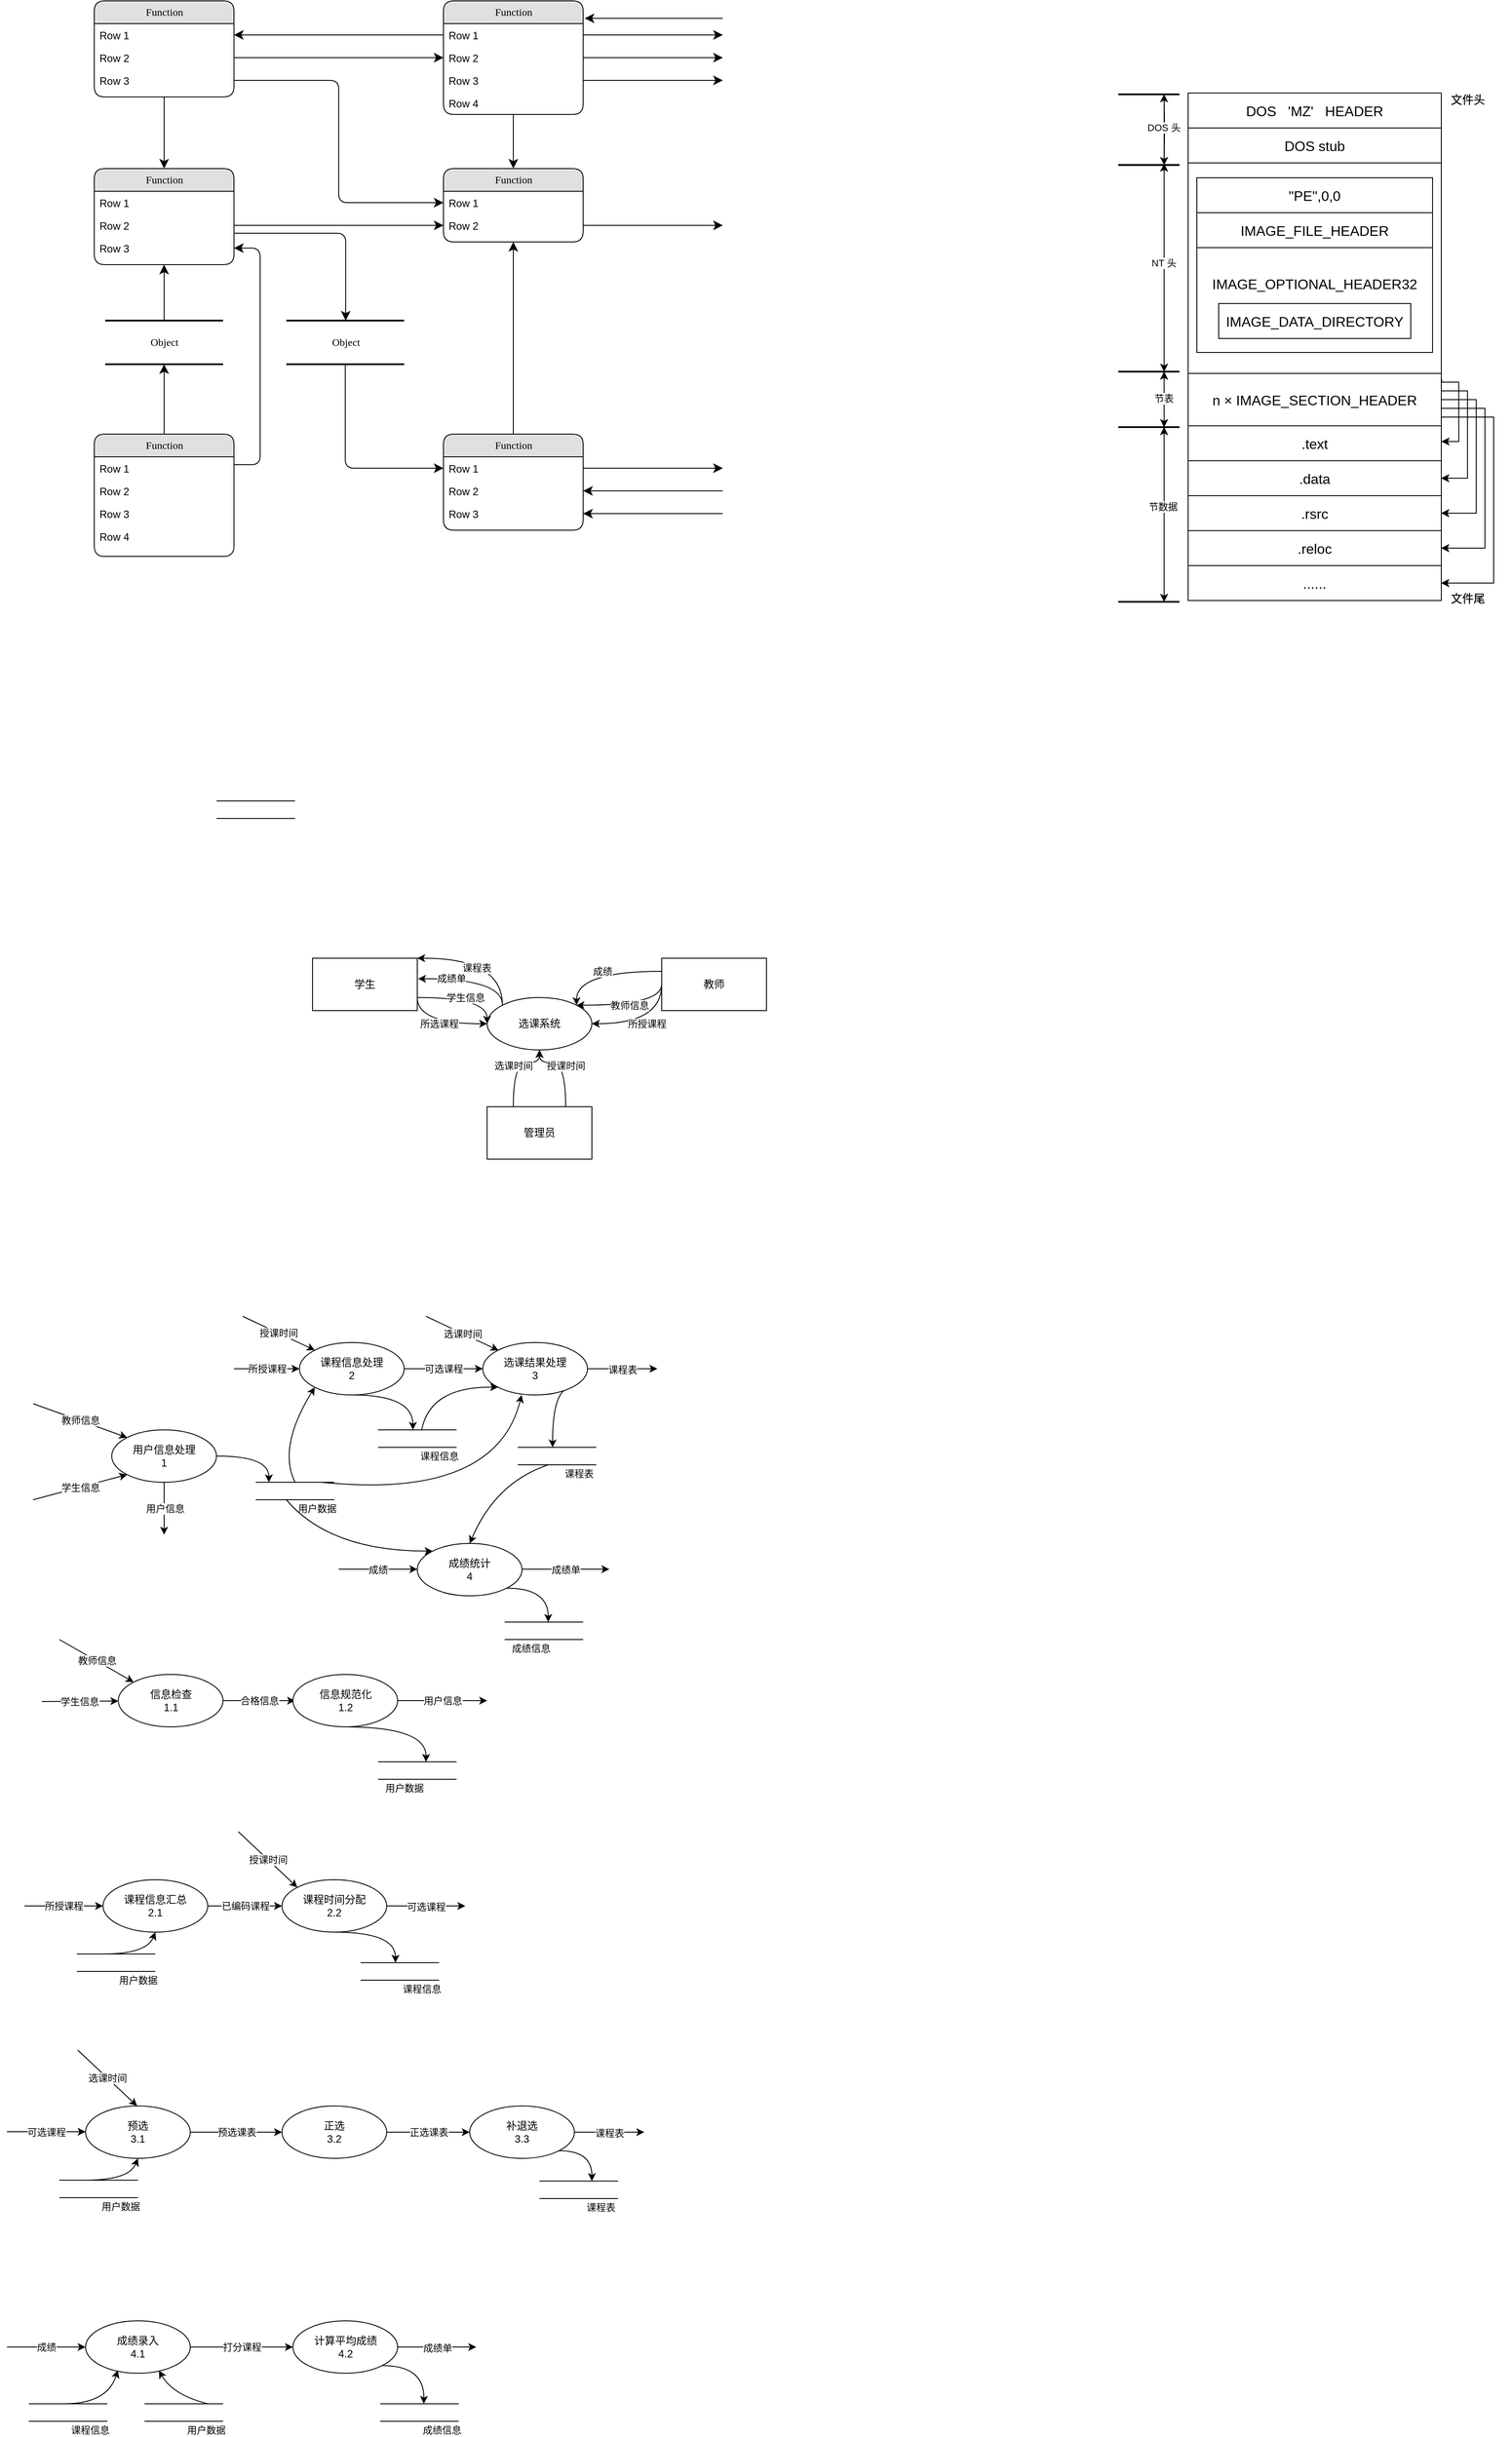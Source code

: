 <mxfile version="24.2.5" type="github">
  <diagram name="Page-1" id="b520641d-4fe3-3701-9064-5fc419738815">
    <mxGraphModel dx="1677" dy="1132" grid="0" gridSize="10" guides="1" tooltips="1" connect="1" arrows="1" fold="1" page="1" pageScale="1" pageWidth="1100" pageHeight="850" background="none" math="0" shadow="0">
      <root>
        <mxCell id="0" />
        <mxCell id="1" parent="0" />
        <mxCell id="2debaab0fafb2da2-10" value="Object" style="html=1;rounded=0;shadow=0;comic=0;labelBackgroundColor=none;strokeWidth=2;fontFamily=Verdana;fontSize=12;align=center;shape=mxgraph.ios7ui.horLines;" parent="1" vertex="1">
          <mxGeometry x="172.5" y="440" width="135" height="50" as="geometry" />
        </mxCell>
        <mxCell id="21ea969265ad0168-6" value="Function" style="swimlane;html=1;fontStyle=0;childLayout=stackLayout;horizontal=1;startSize=26;fillColor=#e0e0e0;horizontalStack=0;resizeParent=1;resizeLast=0;collapsible=1;marginBottom=0;swimlaneFillColor=#ffffff;align=center;rounded=1;shadow=0;comic=0;labelBackgroundColor=none;strokeWidth=1;fontFamily=Verdana;fontSize=12" parent="1" vertex="1">
          <mxGeometry x="160" y="74" width="160" height="110" as="geometry" />
        </mxCell>
        <mxCell id="21ea969265ad0168-7" value="Row 1" style="text;html=1;strokeColor=none;fillColor=none;spacingLeft=4;spacingRight=4;whiteSpace=wrap;overflow=hidden;rotatable=0;points=[[0,0.5],[1,0.5]];portConstraint=eastwest;" parent="21ea969265ad0168-6" vertex="1">
          <mxGeometry y="26" width="160" height="26" as="geometry" />
        </mxCell>
        <mxCell id="21ea969265ad0168-8" value="Row 2" style="text;html=1;strokeColor=none;fillColor=none;spacingLeft=4;spacingRight=4;whiteSpace=wrap;overflow=hidden;rotatable=0;points=[[0,0.5],[1,0.5]];portConstraint=eastwest;" parent="21ea969265ad0168-6" vertex="1">
          <mxGeometry y="52" width="160" height="26" as="geometry" />
        </mxCell>
        <mxCell id="21ea969265ad0168-9" value="Row 3" style="text;html=1;strokeColor=none;fillColor=none;spacingLeft=4;spacingRight=4;whiteSpace=wrap;overflow=hidden;rotatable=0;points=[[0,0.5],[1,0.5]];portConstraint=eastwest;" parent="21ea969265ad0168-6" vertex="1">
          <mxGeometry y="78" width="160" height="26" as="geometry" />
        </mxCell>
        <mxCell id="21ea969265ad0168-10" value="Function" style="swimlane;html=1;fontStyle=0;childLayout=stackLayout;horizontal=1;startSize=26;fillColor=#e0e0e0;horizontalStack=0;resizeParent=1;resizeLast=0;collapsible=1;marginBottom=0;swimlaneFillColor=#ffffff;align=center;rounded=1;shadow=0;comic=0;labelBackgroundColor=none;strokeWidth=1;fontFamily=Verdana;fontSize=12" parent="1" vertex="1">
          <mxGeometry x="560" y="74" width="160" height="130" as="geometry" />
        </mxCell>
        <mxCell id="21ea969265ad0168-11" value="Row 1" style="text;html=1;strokeColor=none;fillColor=none;spacingLeft=4;spacingRight=4;whiteSpace=wrap;overflow=hidden;rotatable=0;points=[[0,0.5],[1,0.5]];portConstraint=eastwest;" parent="21ea969265ad0168-10" vertex="1">
          <mxGeometry y="26" width="160" height="26" as="geometry" />
        </mxCell>
        <mxCell id="21ea969265ad0168-12" value="Row 2" style="text;html=1;strokeColor=none;fillColor=none;spacingLeft=4;spacingRight=4;whiteSpace=wrap;overflow=hidden;rotatable=0;points=[[0,0.5],[1,0.5]];portConstraint=eastwest;" parent="21ea969265ad0168-10" vertex="1">
          <mxGeometry y="52" width="160" height="26" as="geometry" />
        </mxCell>
        <mxCell id="21ea969265ad0168-52" value="Row 3" style="text;html=1;strokeColor=none;fillColor=none;spacingLeft=4;spacingRight=4;whiteSpace=wrap;overflow=hidden;rotatable=0;points=[[0,0.5],[1,0.5]];portConstraint=eastwest;" parent="21ea969265ad0168-10" vertex="1">
          <mxGeometry y="78" width="160" height="26" as="geometry" />
        </mxCell>
        <mxCell id="21ea969265ad0168-13" value="Row 4" style="text;html=1;strokeColor=none;fillColor=none;spacingLeft=4;spacingRight=4;whiteSpace=wrap;overflow=hidden;rotatable=0;points=[[0,0.5],[1,0.5]];portConstraint=eastwest;" parent="21ea969265ad0168-10" vertex="1">
          <mxGeometry y="104" width="160" height="26" as="geometry" />
        </mxCell>
        <mxCell id="21ea969265ad0168-14" value="Function" style="swimlane;html=1;fontStyle=0;childLayout=stackLayout;horizontal=1;startSize=26;fillColor=#e0e0e0;horizontalStack=0;resizeParent=1;resizeLast=0;collapsible=1;marginBottom=0;swimlaneFillColor=#ffffff;align=center;rounded=1;shadow=0;comic=0;labelBackgroundColor=none;strokeWidth=1;fontFamily=Verdana;fontSize=12" parent="1" vertex="1">
          <mxGeometry x="160" y="266" width="160" height="110" as="geometry" />
        </mxCell>
        <mxCell id="21ea969265ad0168-15" value="Row 1" style="text;html=1;strokeColor=none;fillColor=none;spacingLeft=4;spacingRight=4;whiteSpace=wrap;overflow=hidden;rotatable=0;points=[[0,0.5],[1,0.5]];portConstraint=eastwest;" parent="21ea969265ad0168-14" vertex="1">
          <mxGeometry y="26" width="160" height="26" as="geometry" />
        </mxCell>
        <mxCell id="21ea969265ad0168-16" value="Row 2" style="text;html=1;strokeColor=none;fillColor=none;spacingLeft=4;spacingRight=4;whiteSpace=wrap;overflow=hidden;rotatable=0;points=[[0,0.5],[1,0.5]];portConstraint=eastwest;" parent="21ea969265ad0168-14" vertex="1">
          <mxGeometry y="52" width="160" height="26" as="geometry" />
        </mxCell>
        <mxCell id="21ea969265ad0168-17" value="Row 3" style="text;html=1;strokeColor=none;fillColor=none;spacingLeft=4;spacingRight=4;whiteSpace=wrap;overflow=hidden;rotatable=0;points=[[0,0.5],[1,0.5]];portConstraint=eastwest;" parent="21ea969265ad0168-14" vertex="1">
          <mxGeometry y="78" width="160" height="26" as="geometry" />
        </mxCell>
        <mxCell id="21ea969265ad0168-18" value="Function" style="swimlane;html=1;fontStyle=0;childLayout=stackLayout;horizontal=1;startSize=26;fillColor=#e0e0e0;horizontalStack=0;resizeParent=1;resizeLast=0;collapsible=1;marginBottom=0;swimlaneFillColor=#ffffff;align=center;rounded=1;shadow=0;comic=0;labelBackgroundColor=none;strokeWidth=1;fontFamily=Verdana;fontSize=12" parent="1" vertex="1">
          <mxGeometry x="160" y="570" width="160" height="140" as="geometry" />
        </mxCell>
        <mxCell id="21ea969265ad0168-19" value="Row 1" style="text;html=1;strokeColor=none;fillColor=none;spacingLeft=4;spacingRight=4;whiteSpace=wrap;overflow=hidden;rotatable=0;points=[[0,0.5],[1,0.5]];portConstraint=eastwest;" parent="21ea969265ad0168-18" vertex="1">
          <mxGeometry y="26" width="160" height="26" as="geometry" />
        </mxCell>
        <mxCell id="21ea969265ad0168-20" value="Row 2" style="text;html=1;strokeColor=none;fillColor=none;spacingLeft=4;spacingRight=4;whiteSpace=wrap;overflow=hidden;rotatable=0;points=[[0,0.5],[1,0.5]];portConstraint=eastwest;" parent="21ea969265ad0168-18" vertex="1">
          <mxGeometry y="52" width="160" height="26" as="geometry" />
        </mxCell>
        <mxCell id="21ea969265ad0168-51" value="Row 3" style="text;html=1;strokeColor=none;fillColor=none;spacingLeft=4;spacingRight=4;whiteSpace=wrap;overflow=hidden;rotatable=0;points=[[0,0.5],[1,0.5]];portConstraint=eastwest;" parent="21ea969265ad0168-18" vertex="1">
          <mxGeometry y="78" width="160" height="26" as="geometry" />
        </mxCell>
        <mxCell id="21ea969265ad0168-21" value="Row 4" style="text;html=1;strokeColor=none;fillColor=none;spacingLeft=4;spacingRight=4;whiteSpace=wrap;overflow=hidden;rotatable=0;points=[[0,0.5],[1,0.5]];portConstraint=eastwest;" parent="21ea969265ad0168-18" vertex="1">
          <mxGeometry y="104" width="160" height="26" as="geometry" />
        </mxCell>
        <mxCell id="21ea969265ad0168-22" value="Function" style="swimlane;html=1;fontStyle=0;childLayout=stackLayout;horizontal=1;startSize=26;fillColor=#e0e0e0;horizontalStack=0;resizeParent=1;resizeLast=0;collapsible=1;marginBottom=0;swimlaneFillColor=#ffffff;align=center;rounded=1;shadow=0;comic=0;labelBackgroundColor=none;strokeWidth=1;fontFamily=Verdana;fontSize=12" parent="1" vertex="1">
          <mxGeometry x="560" y="266" width="160" height="84" as="geometry" />
        </mxCell>
        <mxCell id="21ea969265ad0168-23" value="Row 1" style="text;html=1;strokeColor=none;fillColor=none;spacingLeft=4;spacingRight=4;whiteSpace=wrap;overflow=hidden;rotatable=0;points=[[0,0.5],[1,0.5]];portConstraint=eastwest;" parent="21ea969265ad0168-22" vertex="1">
          <mxGeometry y="26" width="160" height="26" as="geometry" />
        </mxCell>
        <mxCell id="21ea969265ad0168-24" value="Row 2" style="text;html=1;strokeColor=none;fillColor=none;spacingLeft=4;spacingRight=4;whiteSpace=wrap;overflow=hidden;rotatable=0;points=[[0,0.5],[1,0.5]];portConstraint=eastwest;" parent="21ea969265ad0168-22" vertex="1">
          <mxGeometry y="52" width="160" height="26" as="geometry" />
        </mxCell>
        <mxCell id="21ea969265ad0168-26" value="Function" style="swimlane;html=1;fontStyle=0;childLayout=stackLayout;horizontal=1;startSize=26;fillColor=#e0e0e0;horizontalStack=0;resizeParent=1;resizeLast=0;collapsible=1;marginBottom=0;swimlaneFillColor=#ffffff;align=center;rounded=1;shadow=0;comic=0;labelBackgroundColor=none;strokeWidth=1;fontFamily=Verdana;fontSize=12" parent="1" vertex="1">
          <mxGeometry x="560" y="570" width="160" height="110" as="geometry" />
        </mxCell>
        <mxCell id="21ea969265ad0168-27" value="Row 1" style="text;html=1;strokeColor=none;fillColor=none;spacingLeft=4;spacingRight=4;whiteSpace=wrap;overflow=hidden;rotatable=0;points=[[0,0.5],[1,0.5]];portConstraint=eastwest;" parent="21ea969265ad0168-26" vertex="1">
          <mxGeometry y="26" width="160" height="26" as="geometry" />
        </mxCell>
        <mxCell id="21ea969265ad0168-28" value="Row 2" style="text;html=1;strokeColor=none;fillColor=none;spacingLeft=4;spacingRight=4;whiteSpace=wrap;overflow=hidden;rotatable=0;points=[[0,0.5],[1,0.5]];portConstraint=eastwest;" parent="21ea969265ad0168-26" vertex="1">
          <mxGeometry y="52" width="160" height="26" as="geometry" />
        </mxCell>
        <mxCell id="21ea969265ad0168-29" value="Row 3" style="text;html=1;strokeColor=none;fillColor=none;spacingLeft=4;spacingRight=4;whiteSpace=wrap;overflow=hidden;rotatable=0;points=[[0,0.5],[1,0.5]];portConstraint=eastwest;" parent="21ea969265ad0168-26" vertex="1">
          <mxGeometry y="78" width="160" height="26" as="geometry" />
        </mxCell>
        <mxCell id="21ea969265ad0168-30" value="Object" style="html=1;rounded=0;shadow=0;comic=0;labelBackgroundColor=none;strokeWidth=2;fontFamily=Verdana;fontSize=12;align=center;shape=mxgraph.ios7ui.horLines;" parent="1" vertex="1">
          <mxGeometry x="380" y="440" width="135" height="50" as="geometry" />
        </mxCell>
        <mxCell id="21ea969265ad0168-31" style="edgeStyle=none;html=1;labelBackgroundColor=none;startFill=0;startSize=8;endFill=1;endSize=8;fontFamily=Verdana;fontSize=12;" parent="1" source="21ea969265ad0168-18" target="2debaab0fafb2da2-10" edge="1">
          <mxGeometry relative="1" as="geometry" />
        </mxCell>
        <mxCell id="21ea969265ad0168-32" style="edgeStyle=none;html=1;labelBackgroundColor=none;startFill=0;startSize=8;endFill=1;endSize=8;fontFamily=Verdana;fontSize=12;" parent="1" source="2debaab0fafb2da2-10" target="21ea969265ad0168-14" edge="1">
          <mxGeometry relative="1" as="geometry" />
        </mxCell>
        <mxCell id="21ea969265ad0168-33" style="edgeStyle=orthogonalEdgeStyle;html=1;labelBackgroundColor=none;startFill=0;startSize=8;endFill=1;endSize=8;fontFamily=Verdana;fontSize=12;exitX=1;exitY=0.25;entryX=1;entryY=0.5;" parent="1" source="21ea969265ad0168-18" target="21ea969265ad0168-17" edge="1">
          <mxGeometry relative="1" as="geometry">
            <Array as="points">
              <mxPoint x="350" y="605" />
              <mxPoint x="350" y="357" />
            </Array>
          </mxGeometry>
        </mxCell>
        <mxCell id="21ea969265ad0168-34" value="" style="edgeStyle=orthogonalEdgeStyle;html=1;labelBackgroundColor=none;startFill=0;startSize=8;endFill=1;endSize=8;fontFamily=Verdana;fontSize=12;" parent="1" source="21ea969265ad0168-30" target="21ea969265ad0168-27" edge="1">
          <mxGeometry x="-0.134" y="32" relative="1" as="geometry">
            <mxPoint as="offset" />
          </mxGeometry>
        </mxCell>
        <mxCell id="21ea969265ad0168-35" style="edgeStyle=orthogonalEdgeStyle;html=1;labelBackgroundColor=none;startFill=0;startSize=8;endFill=1;endSize=8;fontFamily=Verdana;fontSize=12;" parent="1" source="21ea969265ad0168-14" target="21ea969265ad0168-30" edge="1">
          <mxGeometry relative="1" as="geometry">
            <Array as="points">
              <mxPoint x="448" y="340" />
            </Array>
          </mxGeometry>
        </mxCell>
        <mxCell id="21ea969265ad0168-36" style="edgeStyle=orthogonalEdgeStyle;html=1;labelBackgroundColor=none;startFill=0;startSize=8;endFill=1;endSize=8;fontFamily=Verdana;fontSize=12;" parent="1" source="21ea969265ad0168-6" target="21ea969265ad0168-14" edge="1">
          <mxGeometry relative="1" as="geometry" />
        </mxCell>
        <mxCell id="21ea969265ad0168-37" style="edgeStyle=orthogonalEdgeStyle;html=1;labelBackgroundColor=none;startFill=0;startSize=8;endFill=1;endSize=8;fontFamily=Verdana;fontSize=12;" parent="1" source="21ea969265ad0168-26" target="21ea969265ad0168-22" edge="1">
          <mxGeometry relative="1" as="geometry" />
        </mxCell>
        <mxCell id="21ea969265ad0168-38" style="edgeStyle=orthogonalEdgeStyle;html=1;labelBackgroundColor=none;startFill=0;startSize=8;endFill=1;endSize=8;fontFamily=Verdana;fontSize=12;" parent="1" source="21ea969265ad0168-10" target="21ea969265ad0168-22" edge="1">
          <mxGeometry relative="1" as="geometry" />
        </mxCell>
        <mxCell id="21ea969265ad0168-39" style="edgeStyle=orthogonalEdgeStyle;html=1;entryX=0;entryY=0.5;labelBackgroundColor=none;startFill=0;startSize=8;endFill=1;endSize=8;fontFamily=Verdana;fontSize=12;exitX=1;exitY=0.5;" parent="1" source="21ea969265ad0168-8" target="21ea969265ad0168-12" edge="1">
          <mxGeometry relative="1" as="geometry">
            <Array as="points" />
          </mxGeometry>
        </mxCell>
        <mxCell id="21ea969265ad0168-40" style="edgeStyle=orthogonalEdgeStyle;html=1;exitX=0;exitY=0.5;entryX=1;entryY=0.5;labelBackgroundColor=none;startFill=0;startSize=8;endFill=1;endSize=8;fontFamily=Verdana;fontSize=12;" parent="1" source="21ea969265ad0168-11" target="21ea969265ad0168-7" edge="1">
          <mxGeometry relative="1" as="geometry" />
        </mxCell>
        <mxCell id="21ea969265ad0168-41" style="edgeStyle=orthogonalEdgeStyle;html=1;exitX=1;exitY=0.5;entryX=0;entryY=0.5;labelBackgroundColor=none;startFill=0;startSize=8;endFill=1;endSize=8;fontFamily=Verdana;fontSize=12;" parent="1" source="21ea969265ad0168-9" target="21ea969265ad0168-23" edge="1">
          <mxGeometry relative="1" as="geometry" />
        </mxCell>
        <mxCell id="21ea969265ad0168-42" style="edgeStyle=orthogonalEdgeStyle;html=1;exitX=1;exitY=0.5;entryX=0;entryY=0.5;labelBackgroundColor=none;startFill=0;startSize=8;endFill=1;endSize=8;fontFamily=Verdana;fontSize=12;" parent="1" source="21ea969265ad0168-16" target="21ea969265ad0168-24" edge="1">
          <mxGeometry relative="1" as="geometry">
            <Array as="points" />
          </mxGeometry>
        </mxCell>
        <mxCell id="21ea969265ad0168-43" style="edgeStyle=orthogonalEdgeStyle;html=1;labelBackgroundColor=none;startFill=0;startSize=8;endFill=1;endSize=8;fontFamily=Verdana;fontSize=12;" parent="1" source="21ea969265ad0168-24" edge="1">
          <mxGeometry relative="1" as="geometry">
            <mxPoint x="880" y="331" as="targetPoint" />
          </mxGeometry>
        </mxCell>
        <mxCell id="21ea969265ad0168-44" style="edgeStyle=orthogonalEdgeStyle;html=1;exitX=1;exitY=0.5;labelBackgroundColor=none;startFill=0;startSize=8;endFill=1;endSize=8;fontFamily=Verdana;fontSize=12;" parent="1" source="21ea969265ad0168-27" edge="1">
          <mxGeometry relative="1" as="geometry">
            <mxPoint x="880" y="609" as="targetPoint" />
          </mxGeometry>
        </mxCell>
        <mxCell id="21ea969265ad0168-45" style="edgeStyle=orthogonalEdgeStyle;html=1;labelBackgroundColor=none;startFill=0;startSize=8;endFill=1;endSize=8;fontFamily=Verdana;fontSize=12;entryX=1;entryY=0.5;" parent="1" target="21ea969265ad0168-28" edge="1">
          <mxGeometry relative="1" as="geometry">
            <mxPoint x="890" y="619" as="targetPoint" />
            <mxPoint x="880" y="635" as="sourcePoint" />
            <Array as="points">
              <mxPoint x="880" y="635" />
            </Array>
          </mxGeometry>
        </mxCell>
        <mxCell id="21ea969265ad0168-46" style="edgeStyle=orthogonalEdgeStyle;html=1;labelBackgroundColor=none;startFill=0;startSize=8;endFill=1;endSize=8;fontFamily=Verdana;fontSize=12;entryX=1;entryY=0.5;" parent="1" target="21ea969265ad0168-29" edge="1">
          <mxGeometry relative="1" as="geometry">
            <mxPoint x="730.19" y="645.095" as="targetPoint" />
            <mxPoint x="880" y="661" as="sourcePoint" />
            <Array as="points">
              <mxPoint x="800" y="661" />
              <mxPoint x="800" y="661" />
            </Array>
          </mxGeometry>
        </mxCell>
        <mxCell id="21ea969265ad0168-47" style="edgeStyle=orthogonalEdgeStyle;html=1;exitX=1;exitY=0.5;labelBackgroundColor=none;startFill=0;startSize=8;endFill=1;endSize=8;fontFamily=Verdana;fontSize=12;" parent="1" source="21ea969265ad0168-11" edge="1">
          <mxGeometry relative="1" as="geometry">
            <mxPoint x="880" y="113" as="targetPoint" />
          </mxGeometry>
        </mxCell>
        <mxCell id="21ea969265ad0168-48" style="edgeStyle=orthogonalEdgeStyle;html=1;exitX=1;exitY=0.5;labelBackgroundColor=none;startFill=0;startSize=8;endFill=1;endSize=8;fontFamily=Verdana;fontSize=12;" parent="1" source="21ea969265ad0168-12" edge="1">
          <mxGeometry relative="1" as="geometry">
            <mxPoint x="880" y="139" as="targetPoint" />
          </mxGeometry>
        </mxCell>
        <mxCell id="21ea969265ad0168-49" style="edgeStyle=orthogonalEdgeStyle;html=1;exitX=1;exitY=0.5;labelBackgroundColor=none;startFill=0;startSize=8;endFill=1;endSize=8;fontFamily=Verdana;fontSize=12;" parent="1" source="21ea969265ad0168-52" edge="1">
          <mxGeometry relative="1" as="geometry">
            <mxPoint x="880" y="165" as="targetPoint" />
            <Array as="points" />
          </mxGeometry>
        </mxCell>
        <mxCell id="21ea969265ad0168-50" style="edgeStyle=elbowEdgeStyle;html=1;labelBackgroundColor=none;startFill=0;startSize=8;endFill=1;endSize=8;fontFamily=Verdana;fontSize=12;elbow=vertical;entryX=1.011;entryY=0.152;entryPerimeter=0;" parent="1" target="21ea969265ad0168-10" edge="1">
          <mxGeometry relative="1" as="geometry">
            <mxPoint x="740" y="89" as="targetPoint" />
            <mxPoint x="880" y="94" as="sourcePoint" />
            <Array as="points">
              <mxPoint x="810" y="94" />
            </Array>
          </mxGeometry>
        </mxCell>
        <mxCell id="RnXoLSFv5eLRuYZo5d7v-13" style="edgeStyle=orthogonalEdgeStyle;orthogonalLoop=1;jettySize=auto;html=1;exitX=0;exitY=0;exitDx=0;exitDy=0;entryX=1.008;entryY=0.392;entryDx=0;entryDy=0;entryPerimeter=0;curved=1;" parent="1" source="RnXoLSFv5eLRuYZo5d7v-1" target="RnXoLSFv5eLRuYZo5d7v-2" edge="1">
          <mxGeometry relative="1" as="geometry">
            <Array as="points">
              <mxPoint x="628" y="1194" />
            </Array>
          </mxGeometry>
        </mxCell>
        <mxCell id="RnXoLSFv5eLRuYZo5d7v-17" value="成绩单" style="edgeLabel;html=1;align=center;verticalAlign=middle;resizable=0;points=[];" parent="RnXoLSFv5eLRuYZo5d7v-13" vertex="1" connectable="0">
          <mxGeometry x="0.401" y="-1" relative="1" as="geometry">
            <mxPoint as="offset" />
          </mxGeometry>
        </mxCell>
        <mxCell id="RnXoLSFv5eLRuYZo5d7v-14" value="成绩" style="edgeStyle=orthogonalEdgeStyle;orthogonalLoop=1;jettySize=auto;html=1;exitX=0;exitY=0.25;exitDx=0;exitDy=0;entryX=1;entryY=0;entryDx=0;entryDy=0;curved=1;" parent="1" source="RnXoLSFv5eLRuYZo5d7v-6" target="RnXoLSFv5eLRuYZo5d7v-1" edge="1">
          <mxGeometry relative="1" as="geometry">
            <Array as="points">
              <mxPoint x="712" y="1185" />
            </Array>
          </mxGeometry>
        </mxCell>
        <mxCell id="RnXoLSFv5eLRuYZo5d7v-18" style="edgeStyle=orthogonalEdgeStyle;orthogonalLoop=1;jettySize=auto;html=1;exitX=0;exitY=0;exitDx=0;exitDy=0;entryX=1;entryY=0;entryDx=0;entryDy=0;curved=1;" parent="1" source="RnXoLSFv5eLRuYZo5d7v-1" target="RnXoLSFv5eLRuYZo5d7v-2" edge="1">
          <mxGeometry relative="1" as="geometry">
            <Array as="points">
              <mxPoint x="628" y="1170" />
            </Array>
          </mxGeometry>
        </mxCell>
        <mxCell id="RnXoLSFv5eLRuYZo5d7v-19" value="课程表" style="edgeLabel;html=1;align=center;verticalAlign=middle;resizable=0;points=[];" parent="RnXoLSFv5eLRuYZo5d7v-18" vertex="1" connectable="0">
          <mxGeometry x="0.102" y="11" relative="1" as="geometry">
            <mxPoint as="offset" />
          </mxGeometry>
        </mxCell>
        <mxCell id="RnXoLSFv5eLRuYZo5d7v-1" value="选课系统" style="ellipse;whiteSpace=wrap;html=1;" parent="1" vertex="1">
          <mxGeometry x="610" y="1215" width="120" height="60" as="geometry" />
        </mxCell>
        <mxCell id="RnXoLSFv5eLRuYZo5d7v-11" value="所选课程" style="edgeStyle=orthogonalEdgeStyle;orthogonalLoop=1;jettySize=auto;html=1;exitX=1;exitY=0.75;exitDx=0;exitDy=0;entryX=0;entryY=0.5;entryDx=0;entryDy=0;curved=1;" parent="1" source="RnXoLSFv5eLRuYZo5d7v-2" target="RnXoLSFv5eLRuYZo5d7v-1" edge="1">
          <mxGeometry relative="1" as="geometry">
            <Array as="points">
              <mxPoint x="530" y="1245" />
            </Array>
          </mxGeometry>
        </mxCell>
        <mxCell id="0xy0WFjJkQ7r5krrQNsm-23" value="学生信息" style="edgeStyle=orthogonalEdgeStyle;orthogonalLoop=1;jettySize=auto;html=1;exitX=1;exitY=0.75;exitDx=0;exitDy=0;entryX=0;entryY=0.5;entryDx=0;entryDy=0;curved=1;" parent="1" source="RnXoLSFv5eLRuYZo5d7v-2" target="RnXoLSFv5eLRuYZo5d7v-1" edge="1">
          <mxGeometry relative="1" as="geometry">
            <Array as="points">
              <mxPoint x="610" y="1215" />
            </Array>
          </mxGeometry>
        </mxCell>
        <mxCell id="RnXoLSFv5eLRuYZo5d7v-2" value="学生" style="rounded=0;whiteSpace=wrap;html=1;" parent="1" vertex="1">
          <mxGeometry x="410" y="1170" width="120" height="60" as="geometry" />
        </mxCell>
        <mxCell id="RnXoLSFv5eLRuYZo5d7v-5" value="" style="group" parent="1" vertex="1" connectable="0">
          <mxGeometry x="300" y="990" width="90" height="20" as="geometry" />
        </mxCell>
        <mxCell id="RnXoLSFv5eLRuYZo5d7v-3" value="" style="endArrow=none;html=1;rounded=0;" parent="RnXoLSFv5eLRuYZo5d7v-5" edge="1">
          <mxGeometry width="50" height="50" relative="1" as="geometry">
            <mxPoint y="20" as="sourcePoint" />
            <mxPoint x="90" y="20" as="targetPoint" />
          </mxGeometry>
        </mxCell>
        <mxCell id="RnXoLSFv5eLRuYZo5d7v-4" value="" style="endArrow=none;html=1;rounded=0;" parent="RnXoLSFv5eLRuYZo5d7v-5" edge="1">
          <mxGeometry width="50" height="50" relative="1" as="geometry">
            <mxPoint as="sourcePoint" />
            <mxPoint x="90" as="targetPoint" />
          </mxGeometry>
        </mxCell>
        <mxCell id="RnXoLSFv5eLRuYZo5d7v-15" value="所授课程" style="edgeStyle=orthogonalEdgeStyle;orthogonalLoop=1;jettySize=auto;html=1;exitX=0;exitY=0.5;exitDx=0;exitDy=0;entryX=1;entryY=0.5;entryDx=0;entryDy=0;curved=1;" parent="1" source="RnXoLSFv5eLRuYZo5d7v-6" target="RnXoLSFv5eLRuYZo5d7v-1" edge="1">
          <mxGeometry relative="1" as="geometry">
            <Array as="points">
              <mxPoint x="810" y="1245" />
            </Array>
          </mxGeometry>
        </mxCell>
        <mxCell id="0xy0WFjJkQ7r5krrQNsm-25" value="教师信息" style="edgeStyle=orthogonalEdgeStyle;orthogonalLoop=1;jettySize=auto;html=1;exitX=0;exitY=0.5;exitDx=0;exitDy=0;entryX=1;entryY=0;entryDx=0;entryDy=0;curved=1;" parent="1" source="RnXoLSFv5eLRuYZo5d7v-6" target="RnXoLSFv5eLRuYZo5d7v-1" edge="1">
          <mxGeometry relative="1" as="geometry">
            <Array as="points">
              <mxPoint x="810" y="1224" />
            </Array>
          </mxGeometry>
        </mxCell>
        <mxCell id="RnXoLSFv5eLRuYZo5d7v-6" value="教师" style="rounded=0;whiteSpace=wrap;html=1;" parent="1" vertex="1">
          <mxGeometry x="810" y="1170" width="120" height="60" as="geometry" />
        </mxCell>
        <mxCell id="RnXoLSFv5eLRuYZo5d7v-21" value="选课时间" style="edgeStyle=orthogonalEdgeStyle;orthogonalLoop=1;jettySize=auto;html=1;exitX=0.25;exitY=0;exitDx=0;exitDy=0;entryX=0.5;entryY=1;entryDx=0;entryDy=0;curved=1;" parent="1" source="RnXoLSFv5eLRuYZo5d7v-7" target="RnXoLSFv5eLRuYZo5d7v-1" edge="1">
          <mxGeometry relative="1" as="geometry">
            <mxPoint x="640" y="1300" as="targetPoint" />
            <Array as="points">
              <mxPoint x="640" y="1290" />
              <mxPoint x="670" y="1290" />
            </Array>
          </mxGeometry>
        </mxCell>
        <mxCell id="RnXoLSFv5eLRuYZo5d7v-22" value="授课时间" style="edgeStyle=orthogonalEdgeStyle;orthogonalLoop=1;jettySize=auto;html=1;exitX=0.75;exitY=0;exitDx=0;exitDy=0;curved=1;entryX=0.5;entryY=1;entryDx=0;entryDy=0;" parent="1" source="RnXoLSFv5eLRuYZo5d7v-7" target="RnXoLSFv5eLRuYZo5d7v-1" edge="1">
          <mxGeometry relative="1" as="geometry">
            <mxPoint x="670" y="1280" as="targetPoint" />
            <Array as="points">
              <mxPoint x="700" y="1290" />
              <mxPoint x="670" y="1290" />
            </Array>
          </mxGeometry>
        </mxCell>
        <mxCell id="RnXoLSFv5eLRuYZo5d7v-7" value="管理员" style="rounded=0;whiteSpace=wrap;html=1;" parent="1" vertex="1">
          <mxGeometry x="610" y="1340" width="120" height="60" as="geometry" />
        </mxCell>
        <mxCell id="RnXoLSFv5eLRuYZo5d7v-30" value="可选课程" style="edgeStyle=orthogonalEdgeStyle;rounded=0;orthogonalLoop=1;jettySize=auto;html=1;exitX=1;exitY=0.5;exitDx=0;exitDy=0;entryX=0;entryY=0.5;entryDx=0;entryDy=0;" parent="1" source="RnXoLSFv5eLRuYZo5d7v-24" target="RnXoLSFv5eLRuYZo5d7v-26" edge="1">
          <mxGeometry relative="1" as="geometry" />
        </mxCell>
        <mxCell id="RnXoLSFv5eLRuYZo5d7v-42" style="edgeStyle=orthogonalEdgeStyle;orthogonalLoop=1;jettySize=auto;html=1;exitX=0.5;exitY=1;exitDx=0;exitDy=0;curved=1;" parent="1" source="RnXoLSFv5eLRuYZo5d7v-24" edge="1">
          <mxGeometry relative="1" as="geometry">
            <mxPoint x="525" y="1710" as="targetPoint" />
            <Array as="points">
              <mxPoint x="525" y="1670" />
            </Array>
          </mxGeometry>
        </mxCell>
        <mxCell id="RnXoLSFv5eLRuYZo5d7v-24" value="课程信息处理&lt;br&gt;2" style="ellipse;whiteSpace=wrap;html=1;" parent="1" vertex="1">
          <mxGeometry x="395" y="1610" width="120" height="60" as="geometry" />
        </mxCell>
        <mxCell id="RnXoLSFv5eLRuYZo5d7v-35" value="课程表" style="edgeStyle=orthogonalEdgeStyle;rounded=0;orthogonalLoop=1;jettySize=auto;html=1;exitX=1;exitY=0.5;exitDx=0;exitDy=0;" parent="1" source="RnXoLSFv5eLRuYZo5d7v-26" edge="1">
          <mxGeometry relative="1" as="geometry">
            <mxPoint x="805" y="1640" as="targetPoint" />
          </mxGeometry>
        </mxCell>
        <mxCell id="RnXoLSFv5eLRuYZo5d7v-45" style="edgeStyle=orthogonalEdgeStyle;orthogonalLoop=1;jettySize=auto;html=1;exitX=1;exitY=1;exitDx=0;exitDy=0;curved=1;" parent="1" source="RnXoLSFv5eLRuYZo5d7v-26" edge="1">
          <mxGeometry relative="1" as="geometry">
            <mxPoint x="685" y="1730" as="targetPoint" />
            <Array as="points">
              <mxPoint x="685" y="1661" />
            </Array>
          </mxGeometry>
        </mxCell>
        <mxCell id="RnXoLSFv5eLRuYZo5d7v-26" value="选课结果处理&lt;br&gt;3" style="ellipse;whiteSpace=wrap;html=1;" parent="1" vertex="1">
          <mxGeometry x="605" y="1610" width="120" height="60" as="geometry" />
        </mxCell>
        <mxCell id="RnXoLSFv5eLRuYZo5d7v-61" style="edgeStyle=orthogonalEdgeStyle;orthogonalLoop=1;jettySize=auto;html=1;exitX=1;exitY=1;exitDx=0;exitDy=0;curved=1;" parent="1" source="RnXoLSFv5eLRuYZo5d7v-27" edge="1">
          <mxGeometry relative="1" as="geometry">
            <mxPoint x="680" y="1930" as="targetPoint" />
            <Array as="points">
              <mxPoint x="680" y="1891" />
              <mxPoint x="680" y="1930" />
            </Array>
          </mxGeometry>
        </mxCell>
        <mxCell id="RnXoLSFv5eLRuYZo5d7v-27" value="成绩统计&lt;br&gt;4" style="ellipse;whiteSpace=wrap;html=1;" parent="1" vertex="1">
          <mxGeometry x="530" y="1840" width="120" height="60" as="geometry" />
        </mxCell>
        <mxCell id="RnXoLSFv5eLRuYZo5d7v-57" value="成绩单" style="edgeStyle=orthogonalEdgeStyle;rounded=0;orthogonalLoop=1;jettySize=auto;html=1;exitX=1;exitY=0.5;exitDx=0;exitDy=0;" parent="1" edge="1">
          <mxGeometry relative="1" as="geometry">
            <mxPoint x="750" y="1869.5" as="targetPoint" />
            <mxPoint x="650" y="1869.5" as="sourcePoint" />
          </mxGeometry>
        </mxCell>
        <mxCell id="RnXoLSFv5eLRuYZo5d7v-29" value="所授课程" style="endArrow=classic;html=1;rounded=0;entryX=0;entryY=0.5;entryDx=0;entryDy=0;" parent="1" target="RnXoLSFv5eLRuYZo5d7v-24" edge="1">
          <mxGeometry width="50" height="50" relative="1" as="geometry">
            <mxPoint x="320" y="1640" as="sourcePoint" />
            <mxPoint x="350" y="1560" as="targetPoint" />
          </mxGeometry>
        </mxCell>
        <mxCell id="RnXoLSFv5eLRuYZo5d7v-32" value="" style="group" parent="1" vertex="1" connectable="0">
          <mxGeometry x="485" y="1710" width="90" height="20" as="geometry" />
        </mxCell>
        <mxCell id="RnXoLSFv5eLRuYZo5d7v-33" value="" style="endArrow=none;html=1;rounded=0;" parent="RnXoLSFv5eLRuYZo5d7v-32" edge="1">
          <mxGeometry width="50" height="50" relative="1" as="geometry">
            <mxPoint y="20" as="sourcePoint" />
            <mxPoint x="90" y="20" as="targetPoint" />
          </mxGeometry>
        </mxCell>
        <mxCell id="RnXoLSFv5eLRuYZo5d7v-43" value="课程信息" style="edgeLabel;html=1;align=center;verticalAlign=middle;resizable=0;points=[];" parent="RnXoLSFv5eLRuYZo5d7v-33" vertex="1" connectable="0">
          <mxGeometry x="0.333" y="3" relative="1" as="geometry">
            <mxPoint x="10" y="13" as="offset" />
          </mxGeometry>
        </mxCell>
        <mxCell id="RnXoLSFv5eLRuYZo5d7v-34" value="" style="endArrow=none;html=1;rounded=0;" parent="RnXoLSFv5eLRuYZo5d7v-32" edge="1">
          <mxGeometry width="50" height="50" relative="1" as="geometry">
            <mxPoint as="sourcePoint" />
            <mxPoint x="90" as="targetPoint" />
          </mxGeometry>
        </mxCell>
        <mxCell id="RnXoLSFv5eLRuYZo5d7v-36" value="" style="group" parent="1" vertex="1" connectable="0">
          <mxGeometry x="630" y="1930" width="90" height="20" as="geometry" />
        </mxCell>
        <mxCell id="RnXoLSFv5eLRuYZo5d7v-37" value="成绩信息" style="endArrow=none;html=1;rounded=0;" parent="RnXoLSFv5eLRuYZo5d7v-36" edge="1">
          <mxGeometry x="-0.333" y="-10" width="50" height="50" relative="1" as="geometry">
            <mxPoint y="20" as="sourcePoint" />
            <mxPoint x="90" y="20" as="targetPoint" />
            <mxPoint as="offset" />
          </mxGeometry>
        </mxCell>
        <mxCell id="RnXoLSFv5eLRuYZo5d7v-38" value="" style="endArrow=none;html=1;rounded=0;" parent="RnXoLSFv5eLRuYZo5d7v-36" edge="1">
          <mxGeometry width="50" height="50" relative="1" as="geometry">
            <mxPoint as="sourcePoint" />
            <mxPoint x="90" as="targetPoint" />
            <Array as="points">
              <mxPoint x="55" />
            </Array>
          </mxGeometry>
        </mxCell>
        <mxCell id="RnXoLSFv5eLRuYZo5d7v-44" value="" style="curved=1;endArrow=classic;html=1;rounded=0;entryX=0;entryY=1;entryDx=0;entryDy=0;" parent="1" target="RnXoLSFv5eLRuYZo5d7v-26" edge="1">
          <mxGeometry width="50" height="50" relative="1" as="geometry">
            <mxPoint x="535" y="1710" as="sourcePoint" />
            <mxPoint x="585" y="1660" as="targetPoint" />
            <Array as="points">
              <mxPoint x="545" y="1660" />
            </Array>
          </mxGeometry>
        </mxCell>
        <mxCell id="RnXoLSFv5eLRuYZo5d7v-48" value="" style="group" parent="1" vertex="1" connectable="0">
          <mxGeometry x="645" y="1730" width="90" height="20" as="geometry" />
        </mxCell>
        <mxCell id="RnXoLSFv5eLRuYZo5d7v-49" value="" style="endArrow=none;html=1;rounded=0;" parent="RnXoLSFv5eLRuYZo5d7v-48" edge="1">
          <mxGeometry width="50" height="50" relative="1" as="geometry">
            <mxPoint y="20" as="sourcePoint" />
            <mxPoint x="90" y="20" as="targetPoint" />
          </mxGeometry>
        </mxCell>
        <mxCell id="RnXoLSFv5eLRuYZo5d7v-53" value="课程表" style="edgeLabel;html=1;align=center;verticalAlign=middle;resizable=0;points=[];" parent="RnXoLSFv5eLRuYZo5d7v-49" vertex="1" connectable="0">
          <mxGeometry x="0.756" y="2" relative="1" as="geometry">
            <mxPoint x="-9" y="12" as="offset" />
          </mxGeometry>
        </mxCell>
        <mxCell id="RnXoLSFv5eLRuYZo5d7v-50" value="" style="endArrow=none;html=1;rounded=0;" parent="RnXoLSFv5eLRuYZo5d7v-48" edge="1">
          <mxGeometry width="50" height="50" relative="1" as="geometry">
            <mxPoint as="sourcePoint" />
            <mxPoint x="90" as="targetPoint" />
          </mxGeometry>
        </mxCell>
        <mxCell id="RnXoLSFv5eLRuYZo5d7v-54" value="成绩" style="endArrow=classic;html=1;rounded=0;entryX=0;entryY=0.5;entryDx=0;entryDy=0;" parent="1" edge="1">
          <mxGeometry width="50" height="50" relative="1" as="geometry">
            <mxPoint x="440" y="1869.5" as="sourcePoint" />
            <mxPoint x="530" y="1869.5" as="targetPoint" />
            <Array as="points">
              <mxPoint x="490" y="1869.5" />
            </Array>
          </mxGeometry>
        </mxCell>
        <mxCell id="RnXoLSFv5eLRuYZo5d7v-55" value="" style="curved=1;endArrow=classic;html=1;rounded=0;entryX=0.5;entryY=0;entryDx=0;entryDy=0;" parent="1" target="RnXoLSFv5eLRuYZo5d7v-27" edge="1">
          <mxGeometry width="50" height="50" relative="1" as="geometry">
            <mxPoint x="680" y="1750" as="sourcePoint" />
            <mxPoint x="645" y="1730" as="targetPoint" />
            <Array as="points">
              <mxPoint x="620" y="1770" />
            </Array>
          </mxGeometry>
        </mxCell>
        <mxCell id="RnXoLSFv5eLRuYZo5d7v-68" value="已编码课程" style="edgeStyle=orthogonalEdgeStyle;rounded=0;orthogonalLoop=1;jettySize=auto;html=1;exitX=1;exitY=0.5;exitDx=0;exitDy=0;" parent="1" source="RnXoLSFv5eLRuYZo5d7v-62" target="RnXoLSFv5eLRuYZo5d7v-63" edge="1">
          <mxGeometry relative="1" as="geometry" />
        </mxCell>
        <mxCell id="RnXoLSFv5eLRuYZo5d7v-62" value="课程信息汇总&lt;br&gt;2.1" style="ellipse;whiteSpace=wrap;html=1;" parent="1" vertex="1">
          <mxGeometry x="170" y="2225" width="120" height="60" as="geometry" />
        </mxCell>
        <mxCell id="RnXoLSFv5eLRuYZo5d7v-75" value="可选课程" style="edgeStyle=orthogonalEdgeStyle;rounded=0;orthogonalLoop=1;jettySize=auto;html=1;exitX=1;exitY=0.5;exitDx=0;exitDy=0;" parent="1" source="RnXoLSFv5eLRuYZo5d7v-63" edge="1">
          <mxGeometry relative="1" as="geometry">
            <mxPoint x="585" y="2255" as="targetPoint" />
          </mxGeometry>
        </mxCell>
        <mxCell id="RnXoLSFv5eLRuYZo5d7v-63" value="课程时间分配&lt;br&gt;2.2" style="ellipse;whiteSpace=wrap;html=1;" parent="1" vertex="1">
          <mxGeometry x="375" y="2225" width="120" height="60" as="geometry" />
        </mxCell>
        <mxCell id="RnXoLSFv5eLRuYZo5d7v-64" value="授课时间" style="endArrow=classic;html=1;rounded=0;entryX=0;entryY=0;entryDx=0;entryDy=0;" parent="1" target="RnXoLSFv5eLRuYZo5d7v-24" edge="1">
          <mxGeometry width="50" height="50" relative="1" as="geometry">
            <mxPoint x="330" y="1580" as="sourcePoint" />
            <mxPoint x="360" y="1520" as="targetPoint" />
          </mxGeometry>
        </mxCell>
        <mxCell id="RnXoLSFv5eLRuYZo5d7v-66" value="选课时间" style="endArrow=classic;html=1;rounded=0;entryX=0;entryY=0;entryDx=0;entryDy=0;" parent="1" edge="1">
          <mxGeometry width="50" height="50" relative="1" as="geometry">
            <mxPoint x="540" y="1580" as="sourcePoint" />
            <mxPoint x="623" y="1619" as="targetPoint" />
          </mxGeometry>
        </mxCell>
        <mxCell id="RnXoLSFv5eLRuYZo5d7v-67" value="所授课程" style="endArrow=classic;html=1;rounded=0;entryX=0;entryY=0.5;entryDx=0;entryDy=0;" parent="1" edge="1">
          <mxGeometry width="50" height="50" relative="1" as="geometry">
            <mxPoint x="80" y="2255" as="sourcePoint" />
            <mxPoint x="170" y="2255" as="targetPoint" />
          </mxGeometry>
        </mxCell>
        <mxCell id="RnXoLSFv5eLRuYZo5d7v-69" value="授课时间" style="endArrow=classic;html=1;rounded=0;entryX=0;entryY=0;entryDx=0;entryDy=0;" parent="1" target="RnXoLSFv5eLRuYZo5d7v-63" edge="1">
          <mxGeometry width="50" height="50" relative="1" as="geometry">
            <mxPoint x="325" y="2170" as="sourcePoint" />
            <mxPoint x="428" y="2225" as="targetPoint" />
          </mxGeometry>
        </mxCell>
        <mxCell id="RnXoLSFv5eLRuYZo5d7v-70" value="" style="group" parent="1" vertex="1" connectable="0">
          <mxGeometry x="465" y="2320" width="90" height="20" as="geometry" />
        </mxCell>
        <mxCell id="RnXoLSFv5eLRuYZo5d7v-71" value="" style="endArrow=none;html=1;rounded=0;" parent="RnXoLSFv5eLRuYZo5d7v-70" edge="1">
          <mxGeometry width="50" height="50" relative="1" as="geometry">
            <mxPoint y="20" as="sourcePoint" />
            <mxPoint x="90" y="20" as="targetPoint" />
          </mxGeometry>
        </mxCell>
        <mxCell id="RnXoLSFv5eLRuYZo5d7v-72" value="课程信息" style="edgeLabel;html=1;align=center;verticalAlign=middle;resizable=0;points=[];" parent="RnXoLSFv5eLRuYZo5d7v-71" vertex="1" connectable="0">
          <mxGeometry x="0.333" y="3" relative="1" as="geometry">
            <mxPoint x="10" y="13" as="offset" />
          </mxGeometry>
        </mxCell>
        <mxCell id="RnXoLSFv5eLRuYZo5d7v-73" value="" style="endArrow=none;html=1;rounded=0;" parent="RnXoLSFv5eLRuYZo5d7v-70" edge="1">
          <mxGeometry width="50" height="50" relative="1" as="geometry">
            <mxPoint as="sourcePoint" />
            <mxPoint x="90" as="targetPoint" />
          </mxGeometry>
        </mxCell>
        <mxCell id="RnXoLSFv5eLRuYZo5d7v-74" style="edgeStyle=orthogonalEdgeStyle;orthogonalLoop=1;jettySize=auto;html=1;exitX=0.5;exitY=1;exitDx=0;exitDy=0;curved=1;" parent="1" source="RnXoLSFv5eLRuYZo5d7v-63" edge="1">
          <mxGeometry relative="1" as="geometry">
            <mxPoint x="505" y="2320" as="targetPoint" />
            <mxPoint x="435" y="2280" as="sourcePoint" />
            <Array as="points">
              <mxPoint x="505" y="2285" />
            </Array>
          </mxGeometry>
        </mxCell>
        <mxCell id="RnXoLSFv5eLRuYZo5d7v-79" value="预选课表" style="edgeStyle=orthogonalEdgeStyle;rounded=0;orthogonalLoop=1;jettySize=auto;html=1;exitX=1;exitY=0.5;exitDx=0;exitDy=0;entryX=0;entryY=0.5;entryDx=0;entryDy=0;" parent="1" source="RnXoLSFv5eLRuYZo5d7v-76" target="RnXoLSFv5eLRuYZo5d7v-78" edge="1">
          <mxGeometry relative="1" as="geometry" />
        </mxCell>
        <mxCell id="RnXoLSFv5eLRuYZo5d7v-76" value="预选&lt;br&gt;3.1" style="ellipse;whiteSpace=wrap;html=1;" parent="1" vertex="1">
          <mxGeometry x="150" y="2484" width="120" height="60" as="geometry" />
        </mxCell>
        <mxCell id="RnXoLSFv5eLRuYZo5d7v-77" value="可选课程" style="edgeStyle=orthogonalEdgeStyle;rounded=0;orthogonalLoop=1;jettySize=auto;html=1;exitX=1;exitY=0.5;exitDx=0;exitDy=0;entryX=0;entryY=0.5;entryDx=0;entryDy=0;" parent="1" edge="1">
          <mxGeometry relative="1" as="geometry">
            <mxPoint x="60" y="2513.5" as="sourcePoint" />
            <mxPoint x="150" y="2513.5" as="targetPoint" />
          </mxGeometry>
        </mxCell>
        <mxCell id="RnXoLSFv5eLRuYZo5d7v-82" value="正选课表" style="edgeStyle=orthogonalEdgeStyle;rounded=0;orthogonalLoop=1;jettySize=auto;html=1;exitX=1;exitY=0.5;exitDx=0;exitDy=0;" parent="1" source="RnXoLSFv5eLRuYZo5d7v-78" target="RnXoLSFv5eLRuYZo5d7v-81" edge="1">
          <mxGeometry relative="1" as="geometry" />
        </mxCell>
        <mxCell id="RnXoLSFv5eLRuYZo5d7v-78" value="正选&lt;br&gt;3.2" style="ellipse;whiteSpace=wrap;html=1;" parent="1" vertex="1">
          <mxGeometry x="375" y="2484" width="120" height="60" as="geometry" />
        </mxCell>
        <mxCell id="RnXoLSFv5eLRuYZo5d7v-85" value="课程表" style="edgeStyle=orthogonalEdgeStyle;rounded=0;orthogonalLoop=1;jettySize=auto;html=1;exitX=1;exitY=0.5;exitDx=0;exitDy=0;" parent="1" source="RnXoLSFv5eLRuYZo5d7v-81" edge="1">
          <mxGeometry relative="1" as="geometry">
            <mxPoint x="790" y="2514" as="targetPoint" />
          </mxGeometry>
        </mxCell>
        <mxCell id="RnXoLSFv5eLRuYZo5d7v-86" style="edgeStyle=orthogonalEdgeStyle;orthogonalLoop=1;jettySize=auto;html=1;exitX=1;exitY=1;exitDx=0;exitDy=0;curved=1;" parent="1" source="RnXoLSFv5eLRuYZo5d7v-81" edge="1">
          <mxGeometry relative="1" as="geometry">
            <mxPoint x="730" y="2570" as="targetPoint" />
            <Array as="points">
              <mxPoint x="730" y="2535" />
              <mxPoint x="730" y="2570" />
            </Array>
          </mxGeometry>
        </mxCell>
        <mxCell id="RnXoLSFv5eLRuYZo5d7v-81" value="补退选&lt;br&gt;3.3" style="ellipse;whiteSpace=wrap;html=1;" parent="1" vertex="1">
          <mxGeometry x="590" y="2484" width="120" height="60" as="geometry" />
        </mxCell>
        <mxCell id="RnXoLSFv5eLRuYZo5d7v-84" value="选课时间" style="endArrow=classic;html=1;rounded=0;entryX=0;entryY=0;entryDx=0;entryDy=0;" parent="1" edge="1">
          <mxGeometry width="50" height="50" relative="1" as="geometry">
            <mxPoint x="141" y="2420" as="sourcePoint" />
            <mxPoint x="209" y="2484" as="targetPoint" />
          </mxGeometry>
        </mxCell>
        <mxCell id="RnXoLSFv5eLRuYZo5d7v-87" value="" style="group" parent="1" vertex="1" connectable="0">
          <mxGeometry x="670" y="2570" width="90" height="20" as="geometry" />
        </mxCell>
        <mxCell id="RnXoLSFv5eLRuYZo5d7v-88" value="课程表" style="endArrow=none;html=1;rounded=0;" parent="RnXoLSFv5eLRuYZo5d7v-87" edge="1">
          <mxGeometry x="0.556" y="-10" width="50" height="50" relative="1" as="geometry">
            <mxPoint y="20" as="sourcePoint" />
            <mxPoint x="90" y="20" as="targetPoint" />
            <mxPoint as="offset" />
          </mxGeometry>
        </mxCell>
        <mxCell id="RnXoLSFv5eLRuYZo5d7v-89" value="" style="endArrow=none;html=1;rounded=0;" parent="RnXoLSFv5eLRuYZo5d7v-87" edge="1">
          <mxGeometry width="50" height="50" relative="1" as="geometry">
            <mxPoint as="sourcePoint" />
            <mxPoint x="90" as="targetPoint" />
          </mxGeometry>
        </mxCell>
        <mxCell id="0xy0WFjJkQ7r5krrQNsm-1" value="打分课程" style="edgeStyle=orthogonalEdgeStyle;rounded=0;orthogonalLoop=1;jettySize=auto;html=1;exitX=1;exitY=0.5;exitDx=0;exitDy=0;" parent="1" source="0xy0WFjJkQ7r5krrQNsm-2" target="0xy0WFjJkQ7r5krrQNsm-4" edge="1">
          <mxGeometry relative="1" as="geometry" />
        </mxCell>
        <mxCell id="0xy0WFjJkQ7r5krrQNsm-2" value="成绩录入&lt;br&gt;4.1" style="ellipse;whiteSpace=wrap;html=1;" parent="1" vertex="1">
          <mxGeometry x="150" y="2730" width="120" height="60" as="geometry" />
        </mxCell>
        <mxCell id="0xy0WFjJkQ7r5krrQNsm-3" value="成绩单" style="edgeStyle=orthogonalEdgeStyle;rounded=0;orthogonalLoop=1;jettySize=auto;html=1;exitX=1;exitY=0.5;exitDx=0;exitDy=0;" parent="1" source="0xy0WFjJkQ7r5krrQNsm-4" edge="1">
          <mxGeometry relative="1" as="geometry">
            <mxPoint x="597.5" y="2760" as="targetPoint" />
            <mxPoint as="offset" />
          </mxGeometry>
        </mxCell>
        <mxCell id="0xy0WFjJkQ7r5krrQNsm-18" style="edgeStyle=orthogonalEdgeStyle;orthogonalLoop=1;jettySize=auto;html=1;exitX=1;exitY=1;exitDx=0;exitDy=0;curved=1;" parent="1" source="0xy0WFjJkQ7r5krrQNsm-4" edge="1">
          <mxGeometry relative="1" as="geometry">
            <mxPoint x="537.5" y="2825" as="targetPoint" />
          </mxGeometry>
        </mxCell>
        <mxCell id="0xy0WFjJkQ7r5krrQNsm-4" value="计算平均成绩&lt;br&gt;4.2" style="ellipse;whiteSpace=wrap;html=1;" parent="1" vertex="1">
          <mxGeometry x="387.5" y="2730" width="120" height="60" as="geometry" />
        </mxCell>
        <mxCell id="0xy0WFjJkQ7r5krrQNsm-5" value="成绩" style="endArrow=classic;html=1;rounded=0;entryX=0;entryY=0.5;entryDx=0;entryDy=0;" parent="1" edge="1">
          <mxGeometry width="50" height="50" relative="1" as="geometry">
            <mxPoint x="60" y="2760" as="sourcePoint" />
            <mxPoint x="150" y="2760" as="targetPoint" />
          </mxGeometry>
        </mxCell>
        <mxCell id="0xy0WFjJkQ7r5krrQNsm-12" value="" style="group" parent="1" vertex="1" connectable="0">
          <mxGeometry x="85" y="2825" width="90" height="20" as="geometry" />
        </mxCell>
        <mxCell id="0xy0WFjJkQ7r5krrQNsm-13" value="" style="endArrow=none;html=1;rounded=0;" parent="0xy0WFjJkQ7r5krrQNsm-12" edge="1">
          <mxGeometry width="50" height="50" relative="1" as="geometry">
            <mxPoint y="20" as="sourcePoint" />
            <mxPoint x="90" y="20" as="targetPoint" />
          </mxGeometry>
        </mxCell>
        <mxCell id="0xy0WFjJkQ7r5krrQNsm-14" value="课程信息" style="edgeLabel;html=1;align=center;verticalAlign=middle;resizable=0;points=[];" parent="0xy0WFjJkQ7r5krrQNsm-13" vertex="1" connectable="0">
          <mxGeometry x="0.333" y="3" relative="1" as="geometry">
            <mxPoint x="10" y="13" as="offset" />
          </mxGeometry>
        </mxCell>
        <mxCell id="0xy0WFjJkQ7r5krrQNsm-15" value="" style="endArrow=none;html=1;rounded=0;" parent="0xy0WFjJkQ7r5krrQNsm-12" edge="1">
          <mxGeometry width="50" height="50" relative="1" as="geometry">
            <mxPoint as="sourcePoint" />
            <mxPoint x="90" as="targetPoint" />
          </mxGeometry>
        </mxCell>
        <mxCell id="0xy0WFjJkQ7r5krrQNsm-16" value="" style="curved=1;endArrow=classic;html=1;rounded=0;entryX=0.308;entryY=0.942;entryDx=0;entryDy=0;entryPerimeter=0;" parent="1" target="0xy0WFjJkQ7r5krrQNsm-2" edge="1">
          <mxGeometry width="50" height="50" relative="1" as="geometry">
            <mxPoint x="125" y="2825" as="sourcePoint" />
            <mxPoint x="175" y="2775" as="targetPoint" />
            <Array as="points">
              <mxPoint x="175" y="2825" />
            </Array>
          </mxGeometry>
        </mxCell>
        <mxCell id="0xy0WFjJkQ7r5krrQNsm-19" value="" style="group" parent="1" vertex="1" connectable="0">
          <mxGeometry x="487.5" y="2825" width="90" height="20" as="geometry" />
        </mxCell>
        <mxCell id="0xy0WFjJkQ7r5krrQNsm-20" value="" style="endArrow=none;html=1;rounded=0;" parent="0xy0WFjJkQ7r5krrQNsm-19" edge="1">
          <mxGeometry width="50" height="50" relative="1" as="geometry">
            <mxPoint y="20" as="sourcePoint" />
            <mxPoint x="90" y="20" as="targetPoint" />
          </mxGeometry>
        </mxCell>
        <mxCell id="0xy0WFjJkQ7r5krrQNsm-21" value="成绩信息" style="edgeLabel;html=1;align=center;verticalAlign=middle;resizable=0;points=[];" parent="0xy0WFjJkQ7r5krrQNsm-20" vertex="1" connectable="0">
          <mxGeometry x="0.333" y="3" relative="1" as="geometry">
            <mxPoint x="10" y="13" as="offset" />
          </mxGeometry>
        </mxCell>
        <mxCell id="0xy0WFjJkQ7r5krrQNsm-22" value="" style="endArrow=none;html=1;rounded=0;" parent="0xy0WFjJkQ7r5krrQNsm-19" edge="1">
          <mxGeometry width="50" height="50" relative="1" as="geometry">
            <mxPoint as="sourcePoint" />
            <mxPoint x="90" as="targetPoint" />
          </mxGeometry>
        </mxCell>
        <mxCell id="0xy0WFjJkQ7r5krrQNsm-38" style="edgeStyle=orthogonalEdgeStyle;orthogonalLoop=1;jettySize=auto;html=1;exitX=1;exitY=0.5;exitDx=0;exitDy=0;curved=1;" parent="1" source="0xy0WFjJkQ7r5krrQNsm-31" edge="1">
          <mxGeometry relative="1" as="geometry">
            <mxPoint x="360" y="1770" as="targetPoint" />
            <Array as="points">
              <mxPoint x="360" y="1740" />
            </Array>
          </mxGeometry>
        </mxCell>
        <mxCell id="0xy0WFjJkQ7r5krrQNsm-41" value="用户信息" style="edgeStyle=orthogonalEdgeStyle;rounded=0;orthogonalLoop=1;jettySize=auto;html=1;exitX=0.5;exitY=1;exitDx=0;exitDy=0;" parent="1" source="0xy0WFjJkQ7r5krrQNsm-31" edge="1">
          <mxGeometry relative="1" as="geometry">
            <mxPoint x="240" y="1830" as="targetPoint" />
          </mxGeometry>
        </mxCell>
        <mxCell id="0xy0WFjJkQ7r5krrQNsm-31" value="用户信息处理&lt;br&gt;1" style="ellipse;whiteSpace=wrap;html=1;" parent="1" vertex="1">
          <mxGeometry x="180" y="1710" width="120" height="60" as="geometry" />
        </mxCell>
        <mxCell id="0xy0WFjJkQ7r5krrQNsm-32" value="教师信息" style="endArrow=classic;html=1;rounded=0;entryX=0;entryY=0;entryDx=0;entryDy=0;" parent="1" target="0xy0WFjJkQ7r5krrQNsm-31" edge="1">
          <mxGeometry x="-0.004" width="50" height="50" relative="1" as="geometry">
            <mxPoint x="90" y="1680" as="sourcePoint" />
            <mxPoint x="180" y="1681" as="targetPoint" />
            <mxPoint as="offset" />
          </mxGeometry>
        </mxCell>
        <mxCell id="0xy0WFjJkQ7r5krrQNsm-33" value="学生信息" style="endArrow=classic;html=1;rounded=0;entryX=0;entryY=1;entryDx=0;entryDy=0;" parent="1" target="0xy0WFjJkQ7r5krrQNsm-31" edge="1">
          <mxGeometry x="-0.004" width="50" height="50" relative="1" as="geometry">
            <mxPoint x="90" y="1790" as="sourcePoint" />
            <mxPoint x="190" y="1760" as="targetPoint" />
            <mxPoint as="offset" />
          </mxGeometry>
        </mxCell>
        <mxCell id="0xy0WFjJkQ7r5krrQNsm-34" value="" style="group" parent="1" vertex="1" connectable="0">
          <mxGeometry x="345" y="1770" width="90" height="20" as="geometry" />
        </mxCell>
        <mxCell id="0xy0WFjJkQ7r5krrQNsm-35" value="" style="endArrow=none;html=1;rounded=0;" parent="0xy0WFjJkQ7r5krrQNsm-34" edge="1">
          <mxGeometry width="50" height="50" relative="1" as="geometry">
            <mxPoint y="20" as="sourcePoint" />
            <mxPoint x="90" y="20" as="targetPoint" />
          </mxGeometry>
        </mxCell>
        <mxCell id="0xy0WFjJkQ7r5krrQNsm-36" value="用户数据" style="edgeLabel;html=1;align=center;verticalAlign=middle;resizable=0;points=[];" parent="0xy0WFjJkQ7r5krrQNsm-35" vertex="1" connectable="0">
          <mxGeometry x="0.333" y="3" relative="1" as="geometry">
            <mxPoint x="10" y="13" as="offset" />
          </mxGeometry>
        </mxCell>
        <mxCell id="0xy0WFjJkQ7r5krrQNsm-37" value="" style="endArrow=none;html=1;rounded=0;" parent="0xy0WFjJkQ7r5krrQNsm-34" edge="1">
          <mxGeometry width="50" height="50" relative="1" as="geometry">
            <mxPoint as="sourcePoint" />
            <mxPoint x="90" as="targetPoint" />
          </mxGeometry>
        </mxCell>
        <mxCell id="0xy0WFjJkQ7r5krrQNsm-43" value="" style="curved=1;endArrow=classic;html=1;rounded=0;entryX=0;entryY=1;entryDx=0;entryDy=0;" parent="1" target="RnXoLSFv5eLRuYZo5d7v-24" edge="1">
          <mxGeometry width="50" height="50" relative="1" as="geometry">
            <mxPoint x="390" y="1770" as="sourcePoint" />
            <mxPoint x="420" y="1720" as="targetPoint" />
            <Array as="points">
              <mxPoint x="370" y="1730" />
            </Array>
          </mxGeometry>
        </mxCell>
        <mxCell id="0xy0WFjJkQ7r5krrQNsm-44" value="" style="curved=1;endArrow=classic;html=1;rounded=0;entryX=0;entryY=0;entryDx=0;entryDy=0;" parent="1" target="RnXoLSFv5eLRuYZo5d7v-27" edge="1">
          <mxGeometry width="50" height="50" relative="1" as="geometry">
            <mxPoint x="380" y="1790" as="sourcePoint" />
            <mxPoint x="423" y="1671" as="targetPoint" />
            <Array as="points">
              <mxPoint x="430" y="1849" />
            </Array>
          </mxGeometry>
        </mxCell>
        <mxCell id="0xy0WFjJkQ7r5krrQNsm-45" value="" style="group" parent="1" vertex="1" connectable="0">
          <mxGeometry x="140" y="2310" width="90" height="20" as="geometry" />
        </mxCell>
        <mxCell id="0xy0WFjJkQ7r5krrQNsm-46" value="" style="endArrow=none;html=1;rounded=0;" parent="0xy0WFjJkQ7r5krrQNsm-45" edge="1">
          <mxGeometry width="50" height="50" relative="1" as="geometry">
            <mxPoint y="20" as="sourcePoint" />
            <mxPoint x="90" y="20" as="targetPoint" />
          </mxGeometry>
        </mxCell>
        <mxCell id="0xy0WFjJkQ7r5krrQNsm-47" value="用户数据" style="edgeLabel;html=1;align=center;verticalAlign=middle;resizable=0;points=[];" parent="0xy0WFjJkQ7r5krrQNsm-46" vertex="1" connectable="0">
          <mxGeometry x="0.333" y="3" relative="1" as="geometry">
            <mxPoint x="10" y="13" as="offset" />
          </mxGeometry>
        </mxCell>
        <mxCell id="0xy0WFjJkQ7r5krrQNsm-48" value="" style="endArrow=none;html=1;rounded=0;" parent="0xy0WFjJkQ7r5krrQNsm-45" edge="1">
          <mxGeometry width="50" height="50" relative="1" as="geometry">
            <mxPoint as="sourcePoint" />
            <mxPoint x="90" as="targetPoint" />
          </mxGeometry>
        </mxCell>
        <mxCell id="0xy0WFjJkQ7r5krrQNsm-49" value="" style="curved=1;endArrow=classic;html=1;rounded=0;entryX=0.5;entryY=1;entryDx=0;entryDy=0;" parent="1" target="RnXoLSFv5eLRuYZo5d7v-62" edge="1">
          <mxGeometry width="50" height="50" relative="1" as="geometry">
            <mxPoint x="170" y="2310" as="sourcePoint" />
            <mxPoint x="218" y="2261" as="targetPoint" />
            <Array as="points">
              <mxPoint x="220" y="2310" />
            </Array>
          </mxGeometry>
        </mxCell>
        <mxCell id="0xy0WFjJkQ7r5krrQNsm-53" value="合格信息" style="edgeStyle=orthogonalEdgeStyle;rounded=0;orthogonalLoop=1;jettySize=auto;html=1;exitX=1;exitY=0.5;exitDx=0;exitDy=0;" parent="1" source="0xy0WFjJkQ7r5krrQNsm-50" edge="1">
          <mxGeometry relative="1" as="geometry">
            <mxPoint x="390" y="2020" as="targetPoint" />
            <Array as="points">
              <mxPoint x="360" y="2020" />
              <mxPoint x="360" y="2020" />
            </Array>
          </mxGeometry>
        </mxCell>
        <mxCell id="0xy0WFjJkQ7r5krrQNsm-50" value="信息检查&lt;br&gt;1.1" style="ellipse;whiteSpace=wrap;html=1;" parent="1" vertex="1">
          <mxGeometry x="187.5" y="1990" width="120" height="60" as="geometry" />
        </mxCell>
        <mxCell id="0xy0WFjJkQ7r5krrQNsm-51" value="教师信息" style="endArrow=classic;html=1;rounded=0;entryX=0;entryY=0;entryDx=0;entryDy=0;" parent="1" target="0xy0WFjJkQ7r5krrQNsm-50" edge="1">
          <mxGeometry x="-0.004" width="50" height="50" relative="1" as="geometry">
            <mxPoint x="120" y="1950" as="sourcePoint" />
            <mxPoint x="187.5" y="1961" as="targetPoint" />
            <mxPoint as="offset" />
          </mxGeometry>
        </mxCell>
        <mxCell id="0xy0WFjJkQ7r5krrQNsm-55" value="用户信息" style="edgeStyle=orthogonalEdgeStyle;rounded=0;orthogonalLoop=1;jettySize=auto;html=1;exitX=1;exitY=0.5;exitDx=0;exitDy=0;" parent="1" source="0xy0WFjJkQ7r5krrQNsm-54" edge="1">
          <mxGeometry relative="1" as="geometry">
            <mxPoint x="610" y="2020" as="targetPoint" />
          </mxGeometry>
        </mxCell>
        <mxCell id="0xy0WFjJkQ7r5krrQNsm-54" value="信息规范化&lt;br&gt;1.2" style="ellipse;whiteSpace=wrap;html=1;" parent="1" vertex="1">
          <mxGeometry x="387.5" y="1990" width="120" height="60" as="geometry" />
        </mxCell>
        <mxCell id="0xy0WFjJkQ7r5krrQNsm-56" style="edgeStyle=orthogonalEdgeStyle;orthogonalLoop=1;jettySize=auto;html=1;exitX=1;exitY=1;exitDx=0;exitDy=0;curved=1;" parent="1" edge="1">
          <mxGeometry relative="1" as="geometry">
            <mxPoint x="540" y="2090" as="targetPoint" />
            <mxPoint x="450" y="2050" as="sourcePoint" />
          </mxGeometry>
        </mxCell>
        <mxCell id="0xy0WFjJkQ7r5krrQNsm-57" value="" style="group" parent="1" vertex="1" connectable="0">
          <mxGeometry x="485" y="2090" width="90" height="20" as="geometry" />
        </mxCell>
        <mxCell id="0xy0WFjJkQ7r5krrQNsm-58" value="用户数据" style="endArrow=none;html=1;rounded=0;" parent="0xy0WFjJkQ7r5krrQNsm-57" edge="1">
          <mxGeometry x="-0.333" y="-10" width="50" height="50" relative="1" as="geometry">
            <mxPoint y="20" as="sourcePoint" />
            <mxPoint x="90" y="20" as="targetPoint" />
            <mxPoint as="offset" />
          </mxGeometry>
        </mxCell>
        <mxCell id="0xy0WFjJkQ7r5krrQNsm-59" value="" style="endArrow=none;html=1;rounded=0;" parent="0xy0WFjJkQ7r5krrQNsm-57" edge="1">
          <mxGeometry width="50" height="50" relative="1" as="geometry">
            <mxPoint as="sourcePoint" />
            <mxPoint x="90" as="targetPoint" />
            <Array as="points">
              <mxPoint x="55" />
            </Array>
          </mxGeometry>
        </mxCell>
        <mxCell id="0xy0WFjJkQ7r5krrQNsm-60" value="" style="group" parent="1" vertex="1" connectable="0">
          <mxGeometry x="217.5" y="2825" width="90" height="20" as="geometry" />
        </mxCell>
        <mxCell id="0xy0WFjJkQ7r5krrQNsm-61" value="" style="endArrow=none;html=1;rounded=0;" parent="0xy0WFjJkQ7r5krrQNsm-60" edge="1">
          <mxGeometry width="50" height="50" relative="1" as="geometry">
            <mxPoint y="20" as="sourcePoint" />
            <mxPoint x="90" y="20" as="targetPoint" />
          </mxGeometry>
        </mxCell>
        <mxCell id="0xy0WFjJkQ7r5krrQNsm-62" value="用户数据" style="edgeLabel;html=1;align=center;verticalAlign=middle;resizable=0;points=[];" parent="0xy0WFjJkQ7r5krrQNsm-61" vertex="1" connectable="0">
          <mxGeometry x="0.333" y="3" relative="1" as="geometry">
            <mxPoint x="10" y="13" as="offset" />
          </mxGeometry>
        </mxCell>
        <mxCell id="0xy0WFjJkQ7r5krrQNsm-63" value="" style="endArrow=none;html=1;rounded=0;" parent="0xy0WFjJkQ7r5krrQNsm-60" edge="1">
          <mxGeometry width="50" height="50" relative="1" as="geometry">
            <mxPoint as="sourcePoint" />
            <mxPoint x="90" as="targetPoint" />
          </mxGeometry>
        </mxCell>
        <mxCell id="0xy0WFjJkQ7r5krrQNsm-64" value="" style="curved=1;endArrow=classic;html=1;rounded=0;entryX=0.7;entryY=0.948;entryDx=0;entryDy=0;entryPerimeter=0;" parent="1" target="0xy0WFjJkQ7r5krrQNsm-2" edge="1">
          <mxGeometry width="50" height="50" relative="1" as="geometry">
            <mxPoint x="290" y="2825" as="sourcePoint" />
            <mxPoint x="307.5" y="2800" as="targetPoint" />
            <Array as="points">
              <mxPoint x="250" y="2815" />
            </Array>
          </mxGeometry>
        </mxCell>
        <mxCell id="0xy0WFjJkQ7r5krrQNsm-70" value="" style="curved=1;endArrow=classic;html=1;rounded=0;entryX=0.371;entryY=1;entryDx=0;entryDy=0;entryPerimeter=0;" parent="1" target="RnXoLSFv5eLRuYZo5d7v-26" edge="1">
          <mxGeometry width="50" height="50" relative="1" as="geometry">
            <mxPoint x="420" y="1770" as="sourcePoint" />
            <mxPoint x="423" y="1671" as="targetPoint" />
            <Array as="points">
              <mxPoint x="620" y="1790" />
            </Array>
          </mxGeometry>
        </mxCell>
        <mxCell id="0xy0WFjJkQ7r5krrQNsm-71" value="" style="curved=1;endArrow=classic;html=1;rounded=0;entryX=0.5;entryY=1;entryDx=0;entryDy=0;" parent="1" edge="1">
          <mxGeometry width="50" height="50" relative="1" as="geometry">
            <mxPoint x="150" y="2569" as="sourcePoint" />
            <mxPoint x="210" y="2544" as="targetPoint" />
            <Array as="points">
              <mxPoint x="200" y="2569" />
            </Array>
          </mxGeometry>
        </mxCell>
        <mxCell id="0xy0WFjJkQ7r5krrQNsm-72" value="" style="group" parent="1" vertex="1" connectable="0">
          <mxGeometry x="120" y="2569" width="90" height="20" as="geometry" />
        </mxCell>
        <mxCell id="0xy0WFjJkQ7r5krrQNsm-73" value="" style="endArrow=none;html=1;rounded=0;" parent="0xy0WFjJkQ7r5krrQNsm-72" edge="1">
          <mxGeometry width="50" height="50" relative="1" as="geometry">
            <mxPoint y="20" as="sourcePoint" />
            <mxPoint x="90" y="20" as="targetPoint" />
          </mxGeometry>
        </mxCell>
        <mxCell id="0xy0WFjJkQ7r5krrQNsm-74" value="用户数据" style="edgeLabel;html=1;align=center;verticalAlign=middle;resizable=0;points=[];" parent="0xy0WFjJkQ7r5krrQNsm-73" vertex="1" connectable="0">
          <mxGeometry x="0.333" y="3" relative="1" as="geometry">
            <mxPoint x="10" y="13" as="offset" />
          </mxGeometry>
        </mxCell>
        <mxCell id="0xy0WFjJkQ7r5krrQNsm-75" value="" style="endArrow=none;html=1;rounded=0;" parent="0xy0WFjJkQ7r5krrQNsm-72" edge="1">
          <mxGeometry width="50" height="50" relative="1" as="geometry">
            <mxPoint as="sourcePoint" />
            <mxPoint x="90" as="targetPoint" />
          </mxGeometry>
        </mxCell>
        <mxCell id="0xy0WFjJkQ7r5krrQNsm-76" value="学生信息" style="endArrow=classic;html=1;rounded=0;entryX=0;entryY=1;entryDx=0;entryDy=0;" parent="1" edge="1">
          <mxGeometry x="-0.004" width="50" height="50" relative="1" as="geometry">
            <mxPoint x="100" y="2021" as="sourcePoint" />
            <mxPoint x="187.5" y="2020.5" as="targetPoint" />
            <mxPoint as="offset" />
          </mxGeometry>
        </mxCell>
        <mxCell id="VGlrAe6bgB-VciZrxGqc-108" value="" style="group" vertex="1" connectable="0" parent="1">
          <mxGeometry x="950" y="279" width="70" height="683" as="geometry" />
        </mxCell>
        <mxCell id="VGlrAe6bgB-VciZrxGqc-404" value="" style="group" vertex="1" connectable="0" parent="VGlrAe6bgB-VciZrxGqc-108">
          <mxGeometry x="383" y="-99.5" width="70" height="584" as="geometry" />
        </mxCell>
        <mxCell id="VGlrAe6bgB-VciZrxGqc-91" value="" style="line;strokeWidth=2;html=1;" vertex="1" parent="VGlrAe6bgB-VciZrxGqc-404">
          <mxGeometry width="70" height="2.996" as="geometry" />
        </mxCell>
        <mxCell id="VGlrAe6bgB-VciZrxGqc-92" value="" style="line;strokeWidth=2;html=1;" vertex="1" parent="VGlrAe6bgB-VciZrxGqc-404">
          <mxGeometry y="80.882" width="70" height="2.996" as="geometry" />
        </mxCell>
        <mxCell id="VGlrAe6bgB-VciZrxGqc-100" style="edgeStyle=orthogonalEdgeStyle;rounded=0;orthogonalLoop=1;jettySize=auto;html=1;exitX=0.75;exitY=0.5;exitDx=0;exitDy=0;exitPerimeter=0;" edge="1" parent="VGlrAe6bgB-VciZrxGqc-404" source="VGlrAe6bgB-VciZrxGqc-94">
          <mxGeometry relative="1" as="geometry">
            <mxPoint x="52.5" y="80.882" as="targetPoint" />
          </mxGeometry>
        </mxCell>
        <mxCell id="VGlrAe6bgB-VciZrxGqc-94" value="" style="line;strokeWidth=2;html=1;" vertex="1" parent="VGlrAe6bgB-VciZrxGqc-404">
          <mxGeometry y="317.535" width="70" height="2.996" as="geometry" />
        </mxCell>
        <mxCell id="VGlrAe6bgB-VciZrxGqc-95" value="" style="line;strokeWidth=2;html=1;" vertex="1" parent="VGlrAe6bgB-VciZrxGqc-404">
          <mxGeometry y="380.997" width="70" height="2.996" as="geometry" />
        </mxCell>
        <mxCell id="VGlrAe6bgB-VciZrxGqc-109" style="edgeStyle=orthogonalEdgeStyle;rounded=0;orthogonalLoop=1;jettySize=auto;html=1;exitX=0.75;exitY=0.5;exitDx=0;exitDy=0;exitPerimeter=0;entryX=0.75;entryY=0.5;entryDx=0;entryDy=0;entryPerimeter=0;" edge="1" parent="VGlrAe6bgB-VciZrxGqc-404" source="VGlrAe6bgB-VciZrxGqc-96" target="VGlrAe6bgB-VciZrxGqc-95">
          <mxGeometry relative="1" as="geometry">
            <mxPoint x="52.5" y="480.297" as="targetPoint" />
          </mxGeometry>
        </mxCell>
        <mxCell id="VGlrAe6bgB-VciZrxGqc-96" value="" style="line;strokeWidth=2;html=1;" vertex="1" parent="VGlrAe6bgB-VciZrxGqc-404">
          <mxGeometry y="581.004" width="70" height="2.996" as="geometry" />
        </mxCell>
        <mxCell id="VGlrAe6bgB-VciZrxGqc-97" style="edgeStyle=orthogonalEdgeStyle;rounded=0;orthogonalLoop=1;jettySize=auto;html=1;exitX=0.75;exitY=0.5;exitDx=0;exitDy=0;exitPerimeter=0;entryX=0.75;entryY=0.5;entryDx=0;entryDy=0;entryPerimeter=0;verticalAlign=middle;horizontal=0;" edge="1" parent="VGlrAe6bgB-VciZrxGqc-404" source="VGlrAe6bgB-VciZrxGqc-91" target="VGlrAe6bgB-VciZrxGqc-92">
          <mxGeometry relative="1" as="geometry" />
        </mxCell>
        <mxCell id="VGlrAe6bgB-VciZrxGqc-99" style="edgeStyle=orthogonalEdgeStyle;rounded=0;orthogonalLoop=1;jettySize=auto;html=1;exitX=0.75;exitY=0.5;exitDx=0;exitDy=0;exitPerimeter=0;entryX=0.75;entryY=0.5;entryDx=0;entryDy=0;entryPerimeter=0;" edge="1" parent="VGlrAe6bgB-VciZrxGqc-404" source="VGlrAe6bgB-VciZrxGqc-92" target="VGlrAe6bgB-VciZrxGqc-94">
          <mxGeometry relative="1" as="geometry" />
        </mxCell>
        <mxCell id="VGlrAe6bgB-VciZrxGqc-101" style="edgeStyle=orthogonalEdgeStyle;rounded=0;orthogonalLoop=1;jettySize=auto;html=1;exitX=0.75;exitY=0.5;exitDx=0;exitDy=0;exitPerimeter=0;entryX=0.75;entryY=0.5;entryDx=0;entryDy=0;entryPerimeter=0;" edge="1" parent="VGlrAe6bgB-VciZrxGqc-404" source="VGlrAe6bgB-VciZrxGqc-94" target="VGlrAe6bgB-VciZrxGqc-95">
          <mxGeometry relative="1" as="geometry" />
        </mxCell>
        <mxCell id="VGlrAe6bgB-VciZrxGqc-104" style="edgeStyle=orthogonalEdgeStyle;rounded=0;orthogonalLoop=1;jettySize=auto;html=1;exitX=0.75;exitY=0.5;exitDx=0;exitDy=0;exitPerimeter=0;entryX=0.75;entryY=0.5;entryDx=0;entryDy=0;entryPerimeter=0;" edge="1" parent="VGlrAe6bgB-VciZrxGqc-404" source="VGlrAe6bgB-VciZrxGqc-95" target="VGlrAe6bgB-VciZrxGqc-94">
          <mxGeometry relative="1" as="geometry" />
        </mxCell>
        <mxCell id="VGlrAe6bgB-VciZrxGqc-116" value="节表" style="edgeLabel;html=1;align=center;verticalAlign=middle;resizable=0;points=[];" vertex="1" connectable="0" parent="VGlrAe6bgB-VciZrxGqc-104">
          <mxGeometry x="0.034" y="-1" relative="1" as="geometry">
            <mxPoint x="-2" as="offset" />
          </mxGeometry>
        </mxCell>
        <mxCell id="VGlrAe6bgB-VciZrxGqc-110" style="edgeStyle=orthogonalEdgeStyle;rounded=0;orthogonalLoop=1;jettySize=auto;html=1;exitX=0.75;exitY=0.5;exitDx=0;exitDy=0;exitPerimeter=0;entryX=0.75;entryY=0.5;entryDx=0;entryDy=0;entryPerimeter=0;" edge="1" parent="VGlrAe6bgB-VciZrxGqc-404" source="VGlrAe6bgB-VciZrxGqc-92" target="VGlrAe6bgB-VciZrxGqc-91">
          <mxGeometry relative="1" as="geometry" />
        </mxCell>
        <mxCell id="VGlrAe6bgB-VciZrxGqc-121" style="edgeStyle=orthogonalEdgeStyle;rounded=0;orthogonalLoop=1;jettySize=auto;html=1;exitX=0.75;exitY=0.5;exitDx=0;exitDy=0;exitPerimeter=0;entryX=0.75;entryY=0.5;entryDx=0;entryDy=0;entryPerimeter=0;" edge="1" parent="VGlrAe6bgB-VciZrxGqc-404" source="VGlrAe6bgB-VciZrxGqc-95" target="VGlrAe6bgB-VciZrxGqc-96">
          <mxGeometry relative="1" as="geometry" />
        </mxCell>
        <mxCell id="VGlrAe6bgB-VciZrxGqc-128" value="节数据" style="edgeLabel;html=1;align=center;verticalAlign=middle;resizable=0;points=[];" vertex="1" connectable="0" parent="VGlrAe6bgB-VciZrxGqc-121">
          <mxGeometry x="-0.089" y="-1" relative="1" as="geometry">
            <mxPoint x="-1" as="offset" />
          </mxGeometry>
        </mxCell>
        <mxCell id="VGlrAe6bgB-VciZrxGqc-134" value="" style="group" vertex="1" connectable="0" parent="1">
          <mxGeometry x="1413" y="166.5" width="370" height="594" as="geometry" />
        </mxCell>
        <mxCell id="VGlrAe6bgB-VciZrxGqc-1" value="" style="shape=table;startSize=0;container=1;collapsible=0;childLayout=tableLayout;fontSize=16;" vertex="1" parent="VGlrAe6bgB-VciZrxGqc-134">
          <mxGeometry y="13" width="290" height="581" as="geometry" />
        </mxCell>
        <mxCell id="VGlrAe6bgB-VciZrxGqc-22" style="shape=tableRow;horizontal=0;startSize=0;swimlaneHead=0;swimlaneBody=0;strokeColor=inherit;top=0;left=0;bottom=0;right=0;collapsible=0;dropTarget=0;fillColor=none;points=[[0,0.5],[1,0.5]];portConstraint=eastwest;fontSize=16;" vertex="1" parent="VGlrAe6bgB-VciZrxGqc-1">
          <mxGeometry width="290" height="40" as="geometry" />
        </mxCell>
        <mxCell id="VGlrAe6bgB-VciZrxGqc-23" value="DOS&amp;nbsp; &amp;nbsp;&#39;MZ&#39;&amp;nbsp; &amp;nbsp;HEADER" style="shape=partialRectangle;html=1;whiteSpace=wrap;connectable=0;strokeColor=inherit;overflow=hidden;fillColor=none;top=0;left=0;bottom=0;right=0;pointerEvents=1;fontSize=16;" vertex="1" parent="VGlrAe6bgB-VciZrxGqc-22">
          <mxGeometry width="290" height="40" as="geometry">
            <mxRectangle width="290" height="40" as="alternateBounds" />
          </mxGeometry>
        </mxCell>
        <mxCell id="VGlrAe6bgB-VciZrxGqc-20" style="shape=tableRow;horizontal=0;startSize=0;swimlaneHead=0;swimlaneBody=0;strokeColor=inherit;top=0;left=0;bottom=0;right=0;collapsible=0;dropTarget=0;fillColor=none;points=[[0,0.5],[1,0.5]];portConstraint=eastwest;fontSize=16;" vertex="1" parent="VGlrAe6bgB-VciZrxGqc-1">
          <mxGeometry y="40" width="290" height="40" as="geometry" />
        </mxCell>
        <mxCell id="VGlrAe6bgB-VciZrxGqc-21" value="DOS stub" style="shape=partialRectangle;html=1;whiteSpace=wrap;connectable=0;strokeColor=inherit;overflow=hidden;fillColor=none;top=0;left=0;bottom=0;right=0;pointerEvents=1;fontSize=16;" vertex="1" parent="VGlrAe6bgB-VciZrxGqc-20">
          <mxGeometry width="290" height="40" as="geometry">
            <mxRectangle width="290" height="40" as="alternateBounds" />
          </mxGeometry>
        </mxCell>
        <mxCell id="VGlrAe6bgB-VciZrxGqc-18" style="shape=tableRow;horizontal=0;startSize=0;swimlaneHead=0;swimlaneBody=0;strokeColor=inherit;top=0;left=0;bottom=0;right=0;collapsible=0;dropTarget=0;fillColor=none;points=[[0,0.5],[1,0.5]];portConstraint=eastwest;fontSize=16;" vertex="1" parent="VGlrAe6bgB-VciZrxGqc-1">
          <mxGeometry y="80" width="290" height="241" as="geometry" />
        </mxCell>
        <mxCell id="VGlrAe6bgB-VciZrxGqc-19" style="shape=partialRectangle;html=1;whiteSpace=wrap;connectable=0;strokeColor=inherit;overflow=hidden;fillColor=none;top=0;left=0;bottom=0;right=0;pointerEvents=1;fontSize=16;" vertex="1" parent="VGlrAe6bgB-VciZrxGqc-18">
          <mxGeometry width="290" height="241" as="geometry">
            <mxRectangle width="290" height="241" as="alternateBounds" />
          </mxGeometry>
        </mxCell>
        <mxCell id="VGlrAe6bgB-VciZrxGqc-16" style="shape=tableRow;horizontal=0;startSize=0;swimlaneHead=0;swimlaneBody=0;strokeColor=inherit;top=0;left=0;bottom=0;right=0;collapsible=0;dropTarget=0;fillColor=none;points=[[0,0.5],[1,0.5]];portConstraint=eastwest;fontSize=16;" vertex="1" parent="VGlrAe6bgB-VciZrxGqc-1">
          <mxGeometry y="321" width="290" height="60" as="geometry" />
        </mxCell>
        <mxCell id="VGlrAe6bgB-VciZrxGqc-17" value="n × IMAGE_SECTION_HEADER" style="shape=partialRectangle;html=1;whiteSpace=wrap;connectable=0;strokeColor=inherit;overflow=hidden;fillColor=none;top=0;left=0;bottom=0;right=0;pointerEvents=1;fontSize=16;" vertex="1" parent="VGlrAe6bgB-VciZrxGqc-16">
          <mxGeometry width="290" height="60" as="geometry">
            <mxRectangle width="290" height="60" as="alternateBounds" />
          </mxGeometry>
        </mxCell>
        <mxCell id="VGlrAe6bgB-VciZrxGqc-74" style="shape=tableRow;horizontal=0;startSize=0;swimlaneHead=0;swimlaneBody=0;strokeColor=inherit;top=0;left=0;bottom=0;right=0;collapsible=0;dropTarget=0;fillColor=none;points=[[0,0.5],[1,0.5]];portConstraint=eastwest;fontSize=16;" vertex="1" parent="VGlrAe6bgB-VciZrxGqc-1">
          <mxGeometry y="381" width="290" height="40" as="geometry" />
        </mxCell>
        <mxCell id="VGlrAe6bgB-VciZrxGqc-75" value=".text" style="shape=partialRectangle;html=1;whiteSpace=wrap;connectable=0;strokeColor=inherit;overflow=hidden;fillColor=none;top=0;left=0;bottom=0;right=0;pointerEvents=1;fontSize=16;" vertex="1" parent="VGlrAe6bgB-VciZrxGqc-74">
          <mxGeometry width="290" height="40" as="geometry">
            <mxRectangle width="290" height="40" as="alternateBounds" />
          </mxGeometry>
        </mxCell>
        <mxCell id="VGlrAe6bgB-VciZrxGqc-76" style="shape=tableRow;horizontal=0;startSize=0;swimlaneHead=0;swimlaneBody=0;strokeColor=inherit;top=0;left=0;bottom=0;right=0;collapsible=0;dropTarget=0;fillColor=none;points=[[0,0.5],[1,0.5]];portConstraint=eastwest;fontSize=16;" vertex="1" parent="VGlrAe6bgB-VciZrxGqc-1">
          <mxGeometry y="421" width="290" height="40" as="geometry" />
        </mxCell>
        <mxCell id="VGlrAe6bgB-VciZrxGqc-77" value=".data" style="shape=partialRectangle;html=1;whiteSpace=wrap;connectable=0;strokeColor=inherit;overflow=hidden;fillColor=none;top=0;left=0;bottom=0;right=0;pointerEvents=1;fontSize=16;" vertex="1" parent="VGlrAe6bgB-VciZrxGqc-76">
          <mxGeometry width="290" height="40" as="geometry">
            <mxRectangle width="290" height="40" as="alternateBounds" />
          </mxGeometry>
        </mxCell>
        <mxCell id="VGlrAe6bgB-VciZrxGqc-78" style="shape=tableRow;horizontal=0;startSize=0;swimlaneHead=0;swimlaneBody=0;strokeColor=inherit;top=0;left=0;bottom=0;right=0;collapsible=0;dropTarget=0;fillColor=none;points=[[0,0.5],[1,0.5]];portConstraint=eastwest;fontSize=16;" vertex="1" parent="VGlrAe6bgB-VciZrxGqc-1">
          <mxGeometry y="461" width="290" height="40" as="geometry" />
        </mxCell>
        <mxCell id="VGlrAe6bgB-VciZrxGqc-79" value=".rsrc" style="shape=partialRectangle;html=1;whiteSpace=wrap;connectable=0;strokeColor=inherit;overflow=hidden;fillColor=none;top=0;left=0;bottom=0;right=0;pointerEvents=1;fontSize=16;" vertex="1" parent="VGlrAe6bgB-VciZrxGqc-78">
          <mxGeometry width="290" height="40" as="geometry">
            <mxRectangle width="290" height="40" as="alternateBounds" />
          </mxGeometry>
        </mxCell>
        <mxCell id="VGlrAe6bgB-VciZrxGqc-126" style="shape=tableRow;horizontal=0;startSize=0;swimlaneHead=0;swimlaneBody=0;strokeColor=inherit;top=0;left=0;bottom=0;right=0;collapsible=0;dropTarget=0;fillColor=none;points=[[0,0.5],[1,0.5]];portConstraint=eastwest;fontSize=16;" vertex="1" parent="VGlrAe6bgB-VciZrxGqc-1">
          <mxGeometry y="501" width="290" height="40" as="geometry" />
        </mxCell>
        <mxCell id="VGlrAe6bgB-VciZrxGqc-127" value=".reloc" style="shape=partialRectangle;html=1;whiteSpace=wrap;connectable=0;strokeColor=inherit;overflow=hidden;fillColor=none;top=0;left=0;bottom=0;right=0;pointerEvents=1;fontSize=16;" vertex="1" parent="VGlrAe6bgB-VciZrxGqc-126">
          <mxGeometry width="290" height="40" as="geometry">
            <mxRectangle width="290" height="40" as="alternateBounds" />
          </mxGeometry>
        </mxCell>
        <mxCell id="VGlrAe6bgB-VciZrxGqc-124" style="shape=tableRow;horizontal=0;startSize=0;swimlaneHead=0;swimlaneBody=0;strokeColor=inherit;top=0;left=0;bottom=0;right=0;collapsible=0;dropTarget=0;fillColor=none;points=[[0,0.5],[1,0.5]];portConstraint=eastwest;fontSize=16;" vertex="1" parent="VGlrAe6bgB-VciZrxGqc-1">
          <mxGeometry y="541" width="290" height="40" as="geometry" />
        </mxCell>
        <mxCell id="VGlrAe6bgB-VciZrxGqc-125" value="......" style="shape=partialRectangle;html=1;whiteSpace=wrap;connectable=0;strokeColor=inherit;overflow=hidden;fillColor=none;top=0;left=0;bottom=0;right=0;pointerEvents=1;fontSize=16;" vertex="1" parent="VGlrAe6bgB-VciZrxGqc-124">
          <mxGeometry width="290" height="40" as="geometry">
            <mxRectangle width="290" height="40" as="alternateBounds" />
          </mxGeometry>
        </mxCell>
        <mxCell id="VGlrAe6bgB-VciZrxGqc-129" style="edgeStyle=orthogonalEdgeStyle;rounded=0;orthogonalLoop=1;jettySize=auto;html=1;exitX=1.001;exitY=0.11;exitDx=0;exitDy=0;exitPerimeter=0;entryX=1.001;entryY=0.438;entryDx=0;entryDy=0;entryPerimeter=0;" edge="1" parent="VGlrAe6bgB-VciZrxGqc-1" source="VGlrAe6bgB-VciZrxGqc-16" target="VGlrAe6bgB-VciZrxGqc-74">
          <mxGeometry relative="1" as="geometry">
            <mxPoint x="290" y="411" as="targetPoint" />
            <Array as="points">
              <mxPoint x="290" y="331" />
              <mxPoint x="310" y="331" />
              <mxPoint x="310" y="399" />
              <mxPoint x="290" y="399" />
            </Array>
          </mxGeometry>
        </mxCell>
        <mxCell id="VGlrAe6bgB-VciZrxGqc-131" style="edgeStyle=orthogonalEdgeStyle;rounded=0;orthogonalLoop=1;jettySize=auto;html=1;exitX=1;exitY=0.5;exitDx=0;exitDy=0;entryX=1;entryY=0.5;entryDx=0;entryDy=0;" edge="1" parent="VGlrAe6bgB-VciZrxGqc-134" source="VGlrAe6bgB-VciZrxGqc-16" target="VGlrAe6bgB-VciZrxGqc-78">
          <mxGeometry relative="1" as="geometry">
            <Array as="points">
              <mxPoint x="330" y="364" />
              <mxPoint x="330" y="494" />
            </Array>
          </mxGeometry>
        </mxCell>
        <mxCell id="VGlrAe6bgB-VciZrxGqc-130" style="edgeStyle=orthogonalEdgeStyle;rounded=0;orthogonalLoop=1;jettySize=auto;html=1;exitX=1;exitY=0.5;exitDx=0;exitDy=0;entryX=1;entryY=0.5;entryDx=0;entryDy=0;" edge="1" parent="VGlrAe6bgB-VciZrxGqc-134" source="VGlrAe6bgB-VciZrxGqc-16" target="VGlrAe6bgB-VciZrxGqc-76">
          <mxGeometry relative="1" as="geometry">
            <Array as="points">
              <mxPoint x="290" y="354" />
              <mxPoint x="320" y="354" />
              <mxPoint x="320" y="454" />
            </Array>
          </mxGeometry>
        </mxCell>
        <mxCell id="VGlrAe6bgB-VciZrxGqc-135" style="edgeStyle=orthogonalEdgeStyle;rounded=0;orthogonalLoop=1;jettySize=auto;html=1;exitX=1;exitY=0.5;exitDx=0;exitDy=0;entryX=1;entryY=0.5;entryDx=0;entryDy=0;" edge="1" parent="VGlrAe6bgB-VciZrxGqc-134" source="VGlrAe6bgB-VciZrxGqc-16" target="VGlrAe6bgB-VciZrxGqc-126">
          <mxGeometry relative="1" as="geometry">
            <Array as="points">
              <mxPoint x="290" y="374" />
              <mxPoint x="340" y="374" />
              <mxPoint x="340" y="534" />
            </Array>
          </mxGeometry>
        </mxCell>
        <mxCell id="VGlrAe6bgB-VciZrxGqc-24" value="" style="shape=table;startSize=0;container=1;collapsible=0;childLayout=tableLayout;fontSize=16;" vertex="1" parent="VGlrAe6bgB-VciZrxGqc-134">
          <mxGeometry x="10" y="110" width="270" height="200" as="geometry" />
        </mxCell>
        <mxCell id="VGlrAe6bgB-VciZrxGqc-43" style="shape=tableRow;horizontal=0;startSize=0;swimlaneHead=0;swimlaneBody=0;strokeColor=inherit;top=0;left=0;bottom=0;right=0;collapsible=0;dropTarget=0;fillColor=none;points=[[0,0.5],[1,0.5]];portConstraint=eastwest;fontSize=16;" vertex="1" parent="VGlrAe6bgB-VciZrxGqc-24">
          <mxGeometry width="270" height="40" as="geometry" />
        </mxCell>
        <mxCell id="VGlrAe6bgB-VciZrxGqc-44" value="&quot;PE&quot;,0,0" style="shape=partialRectangle;html=1;whiteSpace=wrap;connectable=0;strokeColor=inherit;overflow=hidden;fillColor=none;top=0;left=0;bottom=0;right=0;pointerEvents=1;fontSize=16;" vertex="1" parent="VGlrAe6bgB-VciZrxGqc-43">
          <mxGeometry width="270" height="40" as="geometry">
            <mxRectangle width="270" height="40" as="alternateBounds" />
          </mxGeometry>
        </mxCell>
        <mxCell id="VGlrAe6bgB-VciZrxGqc-41" style="shape=tableRow;horizontal=0;startSize=0;swimlaneHead=0;swimlaneBody=0;strokeColor=inherit;top=0;left=0;bottom=0;right=0;collapsible=0;dropTarget=0;fillColor=none;points=[[0,0.5],[1,0.5]];portConstraint=eastwest;fontSize=16;" vertex="1" parent="VGlrAe6bgB-VciZrxGqc-24">
          <mxGeometry y="40" width="270" height="40" as="geometry" />
        </mxCell>
        <mxCell id="VGlrAe6bgB-VciZrxGqc-42" value="IMAGE_FILE_HEADER" style="shape=partialRectangle;html=1;whiteSpace=wrap;connectable=0;strokeColor=inherit;overflow=hidden;fillColor=none;top=0;left=0;bottom=0;right=0;pointerEvents=1;fontSize=16;" vertex="1" parent="VGlrAe6bgB-VciZrxGqc-41">
          <mxGeometry width="270" height="40" as="geometry">
            <mxRectangle width="270" height="40" as="alternateBounds" />
          </mxGeometry>
        </mxCell>
        <mxCell id="VGlrAe6bgB-VciZrxGqc-25" value="" style="shape=tableRow;horizontal=0;startSize=0;swimlaneHead=0;swimlaneBody=0;strokeColor=inherit;top=0;left=0;bottom=0;right=0;collapsible=0;dropTarget=0;fillColor=none;points=[[0,0.5],[1,0.5]];portConstraint=eastwest;fontSize=16;" vertex="1" parent="VGlrAe6bgB-VciZrxGqc-24">
          <mxGeometry y="80" width="270" height="120" as="geometry" />
        </mxCell>
        <mxCell id="VGlrAe6bgB-VciZrxGqc-26" value="IMAGE_OPTIONAL_HEADER32&lt;div&gt;&lt;br&gt;&lt;/div&gt;&lt;div&gt;&lt;br&gt;&lt;/div&gt;" style="shape=partialRectangle;html=1;whiteSpace=wrap;connectable=0;strokeColor=inherit;overflow=hidden;fillColor=none;top=0;left=0;bottom=0;right=0;pointerEvents=1;fontSize=16;" vertex="1" parent="VGlrAe6bgB-VciZrxGqc-25">
          <mxGeometry width="270" height="120" as="geometry">
            <mxRectangle width="270" height="120" as="alternateBounds" />
          </mxGeometry>
        </mxCell>
        <mxCell id="VGlrAe6bgB-VciZrxGqc-58" value="" style="shape=table;startSize=0;container=1;collapsible=0;childLayout=tableLayout;fontSize=16;" vertex="1" parent="VGlrAe6bgB-VciZrxGqc-134">
          <mxGeometry x="35" y="254" width="220" height="40" as="geometry" />
        </mxCell>
        <mxCell id="VGlrAe6bgB-VciZrxGqc-59" value="" style="shape=tableRow;horizontal=0;startSize=0;swimlaneHead=0;swimlaneBody=0;strokeColor=inherit;top=0;left=0;bottom=0;right=0;collapsible=0;dropTarget=0;fillColor=none;points=[[0,0.5],[1,0.5]];portConstraint=eastwest;fontSize=16;" vertex="1" parent="VGlrAe6bgB-VciZrxGqc-58">
          <mxGeometry width="220" height="40" as="geometry" />
        </mxCell>
        <mxCell id="VGlrAe6bgB-VciZrxGqc-60" value="IMAGE_DATA_DIRECTORY" style="shape=partialRectangle;html=1;whiteSpace=wrap;connectable=0;strokeColor=inherit;overflow=hidden;fillColor=none;top=0;left=0;bottom=0;right=0;pointerEvents=1;fontSize=16;" vertex="1" parent="VGlrAe6bgB-VciZrxGqc-59">
          <mxGeometry width="220" height="40" as="geometry">
            <mxRectangle width="220" height="40" as="alternateBounds" />
          </mxGeometry>
        </mxCell>
        <mxCell id="VGlrAe6bgB-VciZrxGqc-105" value="文件头" style="text;strokeColor=none;fillColor=none;html=1;fontSize=13;fontStyle=0;verticalAlign=middle;align=center;" vertex="1" parent="VGlrAe6bgB-VciZrxGqc-134">
          <mxGeometry x="270" width="100" height="40" as="geometry" />
        </mxCell>
        <mxCell id="VGlrAe6bgB-VciZrxGqc-106" value="文件尾" style="text;strokeColor=none;fillColor=none;html=1;fontSize=13;fontStyle=0;verticalAlign=middle;align=center;" vertex="1" parent="VGlrAe6bgB-VciZrxGqc-134">
          <mxGeometry x="270" y="571" width="100" height="40" as="geometry" />
        </mxCell>
        <mxCell id="VGlrAe6bgB-VciZrxGqc-133" style="edgeStyle=orthogonalEdgeStyle;rounded=0;orthogonalLoop=1;jettySize=auto;html=1;exitX=1;exitY=0.5;exitDx=0;exitDy=0;entryX=1;entryY=0.5;entryDx=0;entryDy=0;" edge="1" parent="VGlrAe6bgB-VciZrxGqc-134">
          <mxGeometry relative="1" as="geometry">
            <mxPoint x="290" y="374" as="sourcePoint" />
            <mxPoint x="290" y="574" as="targetPoint" />
            <Array as="points">
              <mxPoint x="290" y="384" />
              <mxPoint x="350" y="384" />
              <mxPoint x="350" y="574" />
            </Array>
          </mxGeometry>
        </mxCell>
        <mxCell id="VGlrAe6bgB-VciZrxGqc-189" value="" style="line;strokeWidth=2;html=1;" vertex="1" parent="1">
          <mxGeometry x="1333" y="260.382" width="70" height="2.996" as="geometry" />
        </mxCell>
        <mxCell id="VGlrAe6bgB-VciZrxGqc-190" style="edgeStyle=orthogonalEdgeStyle;rounded=0;orthogonalLoop=1;jettySize=auto;html=1;exitX=0.75;exitY=0.5;exitDx=0;exitDy=0;exitPerimeter=0;" edge="1" parent="1" source="VGlrAe6bgB-VciZrxGqc-191">
          <mxGeometry relative="1" as="geometry">
            <mxPoint x="1385.5" y="260.382" as="targetPoint" />
          </mxGeometry>
        </mxCell>
        <mxCell id="VGlrAe6bgB-VciZrxGqc-191" value="" style="line;strokeWidth=2;html=1;" vertex="1" parent="1">
          <mxGeometry x="1333" y="497.035" width="70" height="2.996" as="geometry" />
        </mxCell>
        <mxCell id="VGlrAe6bgB-VciZrxGqc-192" value="" style="line;strokeWidth=2;html=1;" vertex="1" parent="1">
          <mxGeometry x="1333" y="560.497" width="70" height="2.996" as="geometry" />
        </mxCell>
        <mxCell id="VGlrAe6bgB-VciZrxGqc-193" style="edgeStyle=orthogonalEdgeStyle;rounded=0;orthogonalLoop=1;jettySize=auto;html=1;exitX=0.75;exitY=0.5;exitDx=0;exitDy=0;exitPerimeter=0;entryX=0.75;entryY=0.5;entryDx=0;entryDy=0;entryPerimeter=0;" edge="1" parent="1" source="VGlrAe6bgB-VciZrxGqc-194" target="VGlrAe6bgB-VciZrxGqc-192">
          <mxGeometry relative="1" as="geometry">
            <mxPoint x="1385.5" y="659.797" as="targetPoint" />
          </mxGeometry>
        </mxCell>
        <mxCell id="VGlrAe6bgB-VciZrxGqc-194" value="" style="line;strokeWidth=2;html=1;" vertex="1" parent="1">
          <mxGeometry x="1333" y="760.504" width="70" height="2.996" as="geometry" />
        </mxCell>
        <mxCell id="VGlrAe6bgB-VciZrxGqc-195" style="edgeStyle=orthogonalEdgeStyle;rounded=0;orthogonalLoop=1;jettySize=auto;html=1;exitX=0.75;exitY=0.5;exitDx=0;exitDy=0;exitPerimeter=0;entryX=0.75;entryY=0.5;entryDx=0;entryDy=0;entryPerimeter=0;verticalAlign=middle;horizontal=0;" edge="1" parent="1" target="VGlrAe6bgB-VciZrxGqc-189">
          <mxGeometry relative="1" as="geometry">
            <mxPoint x="1385.5" y="180.998" as="sourcePoint" />
          </mxGeometry>
        </mxCell>
        <mxCell id="VGlrAe6bgB-VciZrxGqc-196" style="edgeStyle=orthogonalEdgeStyle;rounded=0;orthogonalLoop=1;jettySize=auto;html=1;exitX=0.75;exitY=0.5;exitDx=0;exitDy=0;exitPerimeter=0;entryX=0.75;entryY=0.5;entryDx=0;entryDy=0;entryPerimeter=0;" edge="1" parent="1" source="VGlrAe6bgB-VciZrxGqc-189" target="VGlrAe6bgB-VciZrxGqc-191">
          <mxGeometry relative="1" as="geometry" />
        </mxCell>
        <mxCell id="VGlrAe6bgB-VciZrxGqc-406" value="NT 头" style="edgeLabel;html=1;align=center;verticalAlign=middle;resizable=0;points=[];" vertex="1" connectable="0" parent="VGlrAe6bgB-VciZrxGqc-196">
          <mxGeometry x="-0.054" y="-1" relative="1" as="geometry">
            <mxPoint as="offset" />
          </mxGeometry>
        </mxCell>
        <mxCell id="VGlrAe6bgB-VciZrxGqc-198" style="edgeStyle=orthogonalEdgeStyle;rounded=0;orthogonalLoop=1;jettySize=auto;html=1;exitX=0.75;exitY=0.5;exitDx=0;exitDy=0;exitPerimeter=0;entryX=0.75;entryY=0.5;entryDx=0;entryDy=0;entryPerimeter=0;" edge="1" parent="1" source="VGlrAe6bgB-VciZrxGqc-191" target="VGlrAe6bgB-VciZrxGqc-192">
          <mxGeometry relative="1" as="geometry" />
        </mxCell>
        <mxCell id="VGlrAe6bgB-VciZrxGqc-199" style="edgeStyle=orthogonalEdgeStyle;rounded=0;orthogonalLoop=1;jettySize=auto;html=1;exitX=0.75;exitY=0.5;exitDx=0;exitDy=0;exitPerimeter=0;entryX=0.75;entryY=0.5;entryDx=0;entryDy=0;entryPerimeter=0;" edge="1" parent="1" source="VGlrAe6bgB-VciZrxGqc-192" target="VGlrAe6bgB-VciZrxGqc-191">
          <mxGeometry relative="1" as="geometry" />
        </mxCell>
        <mxCell id="VGlrAe6bgB-VciZrxGqc-200" value="节表" style="edgeLabel;html=1;align=center;verticalAlign=middle;resizable=0;points=[];" vertex="1" connectable="0" parent="VGlrAe6bgB-VciZrxGqc-199">
          <mxGeometry x="0.034" y="-1" relative="1" as="geometry">
            <mxPoint x="-2" as="offset" />
          </mxGeometry>
        </mxCell>
        <mxCell id="VGlrAe6bgB-VciZrxGqc-201" style="edgeStyle=orthogonalEdgeStyle;rounded=0;orthogonalLoop=1;jettySize=auto;html=1;exitX=0.75;exitY=0.5;exitDx=0;exitDy=0;exitPerimeter=0;entryX=0.75;entryY=0.5;entryDx=0;entryDy=0;entryPerimeter=0;" edge="1" parent="1" source="VGlrAe6bgB-VciZrxGqc-189">
          <mxGeometry relative="1" as="geometry">
            <mxPoint x="1385.5" y="180.998" as="targetPoint" />
          </mxGeometry>
        </mxCell>
        <mxCell id="VGlrAe6bgB-VciZrxGqc-407" value="DOS 头" style="edgeLabel;html=1;align=center;verticalAlign=middle;resizable=0;points=[];" vertex="1" connectable="0" parent="VGlrAe6bgB-VciZrxGqc-201">
          <mxGeometry x="0.087" y="1" relative="1" as="geometry">
            <mxPoint as="offset" />
          </mxGeometry>
        </mxCell>
        <mxCell id="VGlrAe6bgB-VciZrxGqc-203" style="edgeStyle=orthogonalEdgeStyle;rounded=0;orthogonalLoop=1;jettySize=auto;html=1;exitX=0.75;exitY=0.5;exitDx=0;exitDy=0;exitPerimeter=0;entryX=0.75;entryY=0.5;entryDx=0;entryDy=0;entryPerimeter=0;" edge="1" parent="1" source="VGlrAe6bgB-VciZrxGqc-192" target="VGlrAe6bgB-VciZrxGqc-194">
          <mxGeometry relative="1" as="geometry" />
        </mxCell>
        <mxCell id="VGlrAe6bgB-VciZrxGqc-204" value="节数据" style="edgeLabel;html=1;align=center;verticalAlign=middle;resizable=0;points=[];" vertex="1" connectable="0" parent="VGlrAe6bgB-VciZrxGqc-203">
          <mxGeometry x="-0.089" y="-1" relative="1" as="geometry">
            <mxPoint x="-1" as="offset" />
          </mxGeometry>
        </mxCell>
        <mxCell id="VGlrAe6bgB-VciZrxGqc-205" value="" style="group" vertex="1" connectable="0" parent="1">
          <mxGeometry x="1413" y="166.5" width="370" height="594" as="geometry" />
        </mxCell>
        <mxCell id="VGlrAe6bgB-VciZrxGqc-206" value="" style="shape=table;startSize=0;container=1;collapsible=0;childLayout=tableLayout;fontSize=16;" vertex="1" parent="VGlrAe6bgB-VciZrxGqc-205">
          <mxGeometry y="13" width="290" height="581" as="geometry" />
        </mxCell>
        <mxCell id="VGlrAe6bgB-VciZrxGqc-207" style="shape=tableRow;horizontal=0;startSize=0;swimlaneHead=0;swimlaneBody=0;strokeColor=inherit;top=0;left=0;bottom=0;right=0;collapsible=0;dropTarget=0;fillColor=none;points=[[0,0.5],[1,0.5]];portConstraint=eastwest;fontSize=16;" vertex="1" parent="VGlrAe6bgB-VciZrxGqc-206">
          <mxGeometry width="290" height="40" as="geometry" />
        </mxCell>
        <mxCell id="VGlrAe6bgB-VciZrxGqc-208" value="DOS&amp;nbsp; &amp;nbsp;&#39;MZ&#39;&amp;nbsp; &amp;nbsp;HEADER" style="shape=partialRectangle;html=1;whiteSpace=wrap;connectable=0;strokeColor=inherit;overflow=hidden;fillColor=none;top=0;left=0;bottom=0;right=0;pointerEvents=1;fontSize=16;" vertex="1" parent="VGlrAe6bgB-VciZrxGqc-207">
          <mxGeometry width="290" height="40" as="geometry">
            <mxRectangle width="290" height="40" as="alternateBounds" />
          </mxGeometry>
        </mxCell>
        <mxCell id="VGlrAe6bgB-VciZrxGqc-209" style="shape=tableRow;horizontal=0;startSize=0;swimlaneHead=0;swimlaneBody=0;strokeColor=inherit;top=0;left=0;bottom=0;right=0;collapsible=0;dropTarget=0;fillColor=none;points=[[0,0.5],[1,0.5]];portConstraint=eastwest;fontSize=16;" vertex="1" parent="VGlrAe6bgB-VciZrxGqc-206">
          <mxGeometry y="40" width="290" height="40" as="geometry" />
        </mxCell>
        <mxCell id="VGlrAe6bgB-VciZrxGqc-210" value="DOS stub" style="shape=partialRectangle;html=1;whiteSpace=wrap;connectable=0;strokeColor=inherit;overflow=hidden;fillColor=none;top=0;left=0;bottom=0;right=0;pointerEvents=1;fontSize=16;" vertex="1" parent="VGlrAe6bgB-VciZrxGqc-209">
          <mxGeometry width="290" height="40" as="geometry">
            <mxRectangle width="290" height="40" as="alternateBounds" />
          </mxGeometry>
        </mxCell>
        <mxCell id="VGlrAe6bgB-VciZrxGqc-211" style="shape=tableRow;horizontal=0;startSize=0;swimlaneHead=0;swimlaneBody=0;strokeColor=inherit;top=0;left=0;bottom=0;right=0;collapsible=0;dropTarget=0;fillColor=none;points=[[0,0.5],[1,0.5]];portConstraint=eastwest;fontSize=16;" vertex="1" parent="VGlrAe6bgB-VciZrxGqc-206">
          <mxGeometry y="80" width="290" height="241" as="geometry" />
        </mxCell>
        <mxCell id="VGlrAe6bgB-VciZrxGqc-212" style="shape=partialRectangle;html=1;whiteSpace=wrap;connectable=0;strokeColor=inherit;overflow=hidden;fillColor=none;top=0;left=0;bottom=0;right=0;pointerEvents=1;fontSize=16;" vertex="1" parent="VGlrAe6bgB-VciZrxGqc-211">
          <mxGeometry width="290" height="241" as="geometry">
            <mxRectangle width="290" height="241" as="alternateBounds" />
          </mxGeometry>
        </mxCell>
        <mxCell id="VGlrAe6bgB-VciZrxGqc-213" style="shape=tableRow;horizontal=0;startSize=0;swimlaneHead=0;swimlaneBody=0;strokeColor=inherit;top=0;left=0;bottom=0;right=0;collapsible=0;dropTarget=0;fillColor=none;points=[[0,0.5],[1,0.5]];portConstraint=eastwest;fontSize=16;" vertex="1" parent="VGlrAe6bgB-VciZrxGqc-206">
          <mxGeometry y="321" width="290" height="60" as="geometry" />
        </mxCell>
        <mxCell id="VGlrAe6bgB-VciZrxGqc-214" value="n × IMAGE_SECTION_HEADER" style="shape=partialRectangle;html=1;whiteSpace=wrap;connectable=0;strokeColor=inherit;overflow=hidden;fillColor=none;top=0;left=0;bottom=0;right=0;pointerEvents=1;fontSize=16;" vertex="1" parent="VGlrAe6bgB-VciZrxGqc-213">
          <mxGeometry width="290" height="60" as="geometry">
            <mxRectangle width="290" height="60" as="alternateBounds" />
          </mxGeometry>
        </mxCell>
        <mxCell id="VGlrAe6bgB-VciZrxGqc-215" style="shape=tableRow;horizontal=0;startSize=0;swimlaneHead=0;swimlaneBody=0;strokeColor=inherit;top=0;left=0;bottom=0;right=0;collapsible=0;dropTarget=0;fillColor=none;points=[[0,0.5],[1,0.5]];portConstraint=eastwest;fontSize=16;" vertex="1" parent="VGlrAe6bgB-VciZrxGqc-206">
          <mxGeometry y="381" width="290" height="40" as="geometry" />
        </mxCell>
        <mxCell id="VGlrAe6bgB-VciZrxGqc-216" value=".text" style="shape=partialRectangle;html=1;whiteSpace=wrap;connectable=0;strokeColor=inherit;overflow=hidden;fillColor=none;top=0;left=0;bottom=0;right=0;pointerEvents=1;fontSize=16;" vertex="1" parent="VGlrAe6bgB-VciZrxGqc-215">
          <mxGeometry width="290" height="40" as="geometry">
            <mxRectangle width="290" height="40" as="alternateBounds" />
          </mxGeometry>
        </mxCell>
        <mxCell id="VGlrAe6bgB-VciZrxGqc-217" style="shape=tableRow;horizontal=0;startSize=0;swimlaneHead=0;swimlaneBody=0;strokeColor=inherit;top=0;left=0;bottom=0;right=0;collapsible=0;dropTarget=0;fillColor=none;points=[[0,0.5],[1,0.5]];portConstraint=eastwest;fontSize=16;" vertex="1" parent="VGlrAe6bgB-VciZrxGqc-206">
          <mxGeometry y="421" width="290" height="40" as="geometry" />
        </mxCell>
        <mxCell id="VGlrAe6bgB-VciZrxGqc-218" value=".data" style="shape=partialRectangle;html=1;whiteSpace=wrap;connectable=0;strokeColor=inherit;overflow=hidden;fillColor=none;top=0;left=0;bottom=0;right=0;pointerEvents=1;fontSize=16;" vertex="1" parent="VGlrAe6bgB-VciZrxGqc-217">
          <mxGeometry width="290" height="40" as="geometry">
            <mxRectangle width="290" height="40" as="alternateBounds" />
          </mxGeometry>
        </mxCell>
        <mxCell id="VGlrAe6bgB-VciZrxGqc-219" style="shape=tableRow;horizontal=0;startSize=0;swimlaneHead=0;swimlaneBody=0;strokeColor=inherit;top=0;left=0;bottom=0;right=0;collapsible=0;dropTarget=0;fillColor=none;points=[[0,0.5],[1,0.5]];portConstraint=eastwest;fontSize=16;" vertex="1" parent="VGlrAe6bgB-VciZrxGqc-206">
          <mxGeometry y="461" width="290" height="40" as="geometry" />
        </mxCell>
        <mxCell id="VGlrAe6bgB-VciZrxGqc-220" value=".rsrc" style="shape=partialRectangle;html=1;whiteSpace=wrap;connectable=0;strokeColor=inherit;overflow=hidden;fillColor=none;top=0;left=0;bottom=0;right=0;pointerEvents=1;fontSize=16;" vertex="1" parent="VGlrAe6bgB-VciZrxGqc-219">
          <mxGeometry width="290" height="40" as="geometry">
            <mxRectangle width="290" height="40" as="alternateBounds" />
          </mxGeometry>
        </mxCell>
        <mxCell id="VGlrAe6bgB-VciZrxGqc-221" style="shape=tableRow;horizontal=0;startSize=0;swimlaneHead=0;swimlaneBody=0;strokeColor=inherit;top=0;left=0;bottom=0;right=0;collapsible=0;dropTarget=0;fillColor=none;points=[[0,0.5],[1,0.5]];portConstraint=eastwest;fontSize=16;" vertex="1" parent="VGlrAe6bgB-VciZrxGqc-206">
          <mxGeometry y="501" width="290" height="40" as="geometry" />
        </mxCell>
        <mxCell id="VGlrAe6bgB-VciZrxGqc-222" value=".reloc" style="shape=partialRectangle;html=1;whiteSpace=wrap;connectable=0;strokeColor=inherit;overflow=hidden;fillColor=none;top=0;left=0;bottom=0;right=0;pointerEvents=1;fontSize=16;" vertex="1" parent="VGlrAe6bgB-VciZrxGqc-221">
          <mxGeometry width="290" height="40" as="geometry">
            <mxRectangle width="290" height="40" as="alternateBounds" />
          </mxGeometry>
        </mxCell>
        <mxCell id="VGlrAe6bgB-VciZrxGqc-223" style="shape=tableRow;horizontal=0;startSize=0;swimlaneHead=0;swimlaneBody=0;strokeColor=inherit;top=0;left=0;bottom=0;right=0;collapsible=0;dropTarget=0;fillColor=none;points=[[0,0.5],[1,0.5]];portConstraint=eastwest;fontSize=16;" vertex="1" parent="VGlrAe6bgB-VciZrxGqc-206">
          <mxGeometry y="541" width="290" height="40" as="geometry" />
        </mxCell>
        <mxCell id="VGlrAe6bgB-VciZrxGqc-224" value="......" style="shape=partialRectangle;html=1;whiteSpace=wrap;connectable=0;strokeColor=inherit;overflow=hidden;fillColor=none;top=0;left=0;bottom=0;right=0;pointerEvents=1;fontSize=16;" vertex="1" parent="VGlrAe6bgB-VciZrxGqc-223">
          <mxGeometry width="290" height="40" as="geometry">
            <mxRectangle width="290" height="40" as="alternateBounds" />
          </mxGeometry>
        </mxCell>
        <mxCell id="VGlrAe6bgB-VciZrxGqc-225" style="edgeStyle=orthogonalEdgeStyle;rounded=0;orthogonalLoop=1;jettySize=auto;html=1;exitX=1.001;exitY=0.11;exitDx=0;exitDy=0;exitPerimeter=0;entryX=1.001;entryY=0.438;entryDx=0;entryDy=0;entryPerimeter=0;" edge="1" parent="VGlrAe6bgB-VciZrxGqc-206" source="VGlrAe6bgB-VciZrxGqc-213" target="VGlrAe6bgB-VciZrxGqc-215">
          <mxGeometry relative="1" as="geometry">
            <mxPoint x="290" y="411" as="targetPoint" />
            <Array as="points">
              <mxPoint x="290" y="331" />
              <mxPoint x="310" y="331" />
              <mxPoint x="310" y="399" />
              <mxPoint x="290" y="399" />
            </Array>
          </mxGeometry>
        </mxCell>
        <mxCell id="VGlrAe6bgB-VciZrxGqc-226" style="edgeStyle=orthogonalEdgeStyle;rounded=0;orthogonalLoop=1;jettySize=auto;html=1;exitX=1;exitY=0.5;exitDx=0;exitDy=0;entryX=1;entryY=0.5;entryDx=0;entryDy=0;" edge="1" parent="VGlrAe6bgB-VciZrxGqc-206" source="VGlrAe6bgB-VciZrxGqc-213" target="VGlrAe6bgB-VciZrxGqc-219">
          <mxGeometry relative="1" as="geometry">
            <Array as="points">
              <mxPoint x="330" y="351" />
              <mxPoint x="330" y="481" />
            </Array>
          </mxGeometry>
        </mxCell>
        <mxCell id="VGlrAe6bgB-VciZrxGqc-227" style="edgeStyle=orthogonalEdgeStyle;rounded=0;orthogonalLoop=1;jettySize=auto;html=1;exitX=1;exitY=0.5;exitDx=0;exitDy=0;entryX=1;entryY=0.5;entryDx=0;entryDy=0;" edge="1" parent="VGlrAe6bgB-VciZrxGqc-206" source="VGlrAe6bgB-VciZrxGqc-213" target="VGlrAe6bgB-VciZrxGqc-217">
          <mxGeometry relative="1" as="geometry">
            <Array as="points">
              <mxPoint x="290" y="341" />
              <mxPoint x="320" y="341" />
              <mxPoint x="320" y="441" />
            </Array>
          </mxGeometry>
        </mxCell>
        <mxCell id="VGlrAe6bgB-VciZrxGqc-228" style="edgeStyle=orthogonalEdgeStyle;rounded=0;orthogonalLoop=1;jettySize=auto;html=1;exitX=1;exitY=0.5;exitDx=0;exitDy=0;entryX=1;entryY=0.5;entryDx=0;entryDy=0;" edge="1" parent="VGlrAe6bgB-VciZrxGqc-206" source="VGlrAe6bgB-VciZrxGqc-213" target="VGlrAe6bgB-VciZrxGqc-221">
          <mxGeometry relative="1" as="geometry">
            <Array as="points">
              <mxPoint x="290" y="361" />
              <mxPoint x="340" y="361" />
              <mxPoint x="340" y="521" />
            </Array>
          </mxGeometry>
        </mxCell>
        <mxCell id="VGlrAe6bgB-VciZrxGqc-229" value="" style="shape=table;startSize=0;container=1;collapsible=0;childLayout=tableLayout;fontSize=16;" vertex="1" parent="VGlrAe6bgB-VciZrxGqc-205">
          <mxGeometry x="10" y="110" width="270" height="200" as="geometry" />
        </mxCell>
        <mxCell id="VGlrAe6bgB-VciZrxGqc-230" style="shape=tableRow;horizontal=0;startSize=0;swimlaneHead=0;swimlaneBody=0;strokeColor=inherit;top=0;left=0;bottom=0;right=0;collapsible=0;dropTarget=0;fillColor=none;points=[[0,0.5],[1,0.5]];portConstraint=eastwest;fontSize=16;" vertex="1" parent="VGlrAe6bgB-VciZrxGqc-229">
          <mxGeometry width="270" height="40" as="geometry" />
        </mxCell>
        <mxCell id="VGlrAe6bgB-VciZrxGqc-231" value="&quot;PE&quot;,0,0" style="shape=partialRectangle;html=1;whiteSpace=wrap;connectable=0;strokeColor=inherit;overflow=hidden;fillColor=none;top=0;left=0;bottom=0;right=0;pointerEvents=1;fontSize=16;" vertex="1" parent="VGlrAe6bgB-VciZrxGqc-230">
          <mxGeometry width="270" height="40" as="geometry">
            <mxRectangle width="270" height="40" as="alternateBounds" />
          </mxGeometry>
        </mxCell>
        <mxCell id="VGlrAe6bgB-VciZrxGqc-232" style="shape=tableRow;horizontal=0;startSize=0;swimlaneHead=0;swimlaneBody=0;strokeColor=inherit;top=0;left=0;bottom=0;right=0;collapsible=0;dropTarget=0;fillColor=none;points=[[0,0.5],[1,0.5]];portConstraint=eastwest;fontSize=16;" vertex="1" parent="VGlrAe6bgB-VciZrxGqc-229">
          <mxGeometry y="40" width="270" height="40" as="geometry" />
        </mxCell>
        <mxCell id="VGlrAe6bgB-VciZrxGqc-233" value="IMAGE_FILE_HEADER" style="shape=partialRectangle;html=1;whiteSpace=wrap;connectable=0;strokeColor=inherit;overflow=hidden;fillColor=none;top=0;left=0;bottom=0;right=0;pointerEvents=1;fontSize=16;" vertex="1" parent="VGlrAe6bgB-VciZrxGqc-232">
          <mxGeometry width="270" height="40" as="geometry">
            <mxRectangle width="270" height="40" as="alternateBounds" />
          </mxGeometry>
        </mxCell>
        <mxCell id="VGlrAe6bgB-VciZrxGqc-234" value="" style="shape=tableRow;horizontal=0;startSize=0;swimlaneHead=0;swimlaneBody=0;strokeColor=inherit;top=0;left=0;bottom=0;right=0;collapsible=0;dropTarget=0;fillColor=none;points=[[0,0.5],[1,0.5]];portConstraint=eastwest;fontSize=16;" vertex="1" parent="VGlrAe6bgB-VciZrxGqc-229">
          <mxGeometry y="80" width="270" height="120" as="geometry" />
        </mxCell>
        <mxCell id="VGlrAe6bgB-VciZrxGqc-235" value="IMAGE_OPTIONAL_HEADER32&lt;div&gt;&lt;br&gt;&lt;/div&gt;&lt;div&gt;&lt;br&gt;&lt;/div&gt;" style="shape=partialRectangle;html=1;whiteSpace=wrap;connectable=0;strokeColor=inherit;overflow=hidden;fillColor=none;top=0;left=0;bottom=0;right=0;pointerEvents=1;fontSize=16;" vertex="1" parent="VGlrAe6bgB-VciZrxGqc-234">
          <mxGeometry width="270" height="120" as="geometry">
            <mxRectangle width="270" height="120" as="alternateBounds" />
          </mxGeometry>
        </mxCell>
        <mxCell id="VGlrAe6bgB-VciZrxGqc-236" value="" style="shape=table;startSize=0;container=1;collapsible=0;childLayout=tableLayout;fontSize=16;" vertex="1" parent="VGlrAe6bgB-VciZrxGqc-205">
          <mxGeometry x="35" y="254" width="220" height="40" as="geometry" />
        </mxCell>
        <mxCell id="VGlrAe6bgB-VciZrxGqc-237" value="" style="shape=tableRow;horizontal=0;startSize=0;swimlaneHead=0;swimlaneBody=0;strokeColor=inherit;top=0;left=0;bottom=0;right=0;collapsible=0;dropTarget=0;fillColor=none;points=[[0,0.5],[1,0.5]];portConstraint=eastwest;fontSize=16;" vertex="1" parent="VGlrAe6bgB-VciZrxGqc-236">
          <mxGeometry width="220" height="40" as="geometry" />
        </mxCell>
        <mxCell id="VGlrAe6bgB-VciZrxGqc-238" value="IMAGE_DATA_DIRECTORY" style="shape=partialRectangle;html=1;whiteSpace=wrap;connectable=0;strokeColor=inherit;overflow=hidden;fillColor=none;top=0;left=0;bottom=0;right=0;pointerEvents=1;fontSize=16;" vertex="1" parent="VGlrAe6bgB-VciZrxGqc-237">
          <mxGeometry width="220" height="40" as="geometry">
            <mxRectangle width="220" height="40" as="alternateBounds" />
          </mxGeometry>
        </mxCell>
        <mxCell id="VGlrAe6bgB-VciZrxGqc-239" value="文件头" style="text;strokeColor=none;fillColor=none;html=1;fontSize=13;fontStyle=0;verticalAlign=middle;align=center;" vertex="1" parent="VGlrAe6bgB-VciZrxGqc-205">
          <mxGeometry x="270" width="100" height="40" as="geometry" />
        </mxCell>
        <mxCell id="VGlrAe6bgB-VciZrxGqc-240" value="文件尾" style="text;strokeColor=none;fillColor=none;html=1;fontSize=13;fontStyle=0;verticalAlign=middle;align=center;" vertex="1" parent="VGlrAe6bgB-VciZrxGqc-205">
          <mxGeometry x="270" y="571" width="100" height="40" as="geometry" />
        </mxCell>
        <mxCell id="VGlrAe6bgB-VciZrxGqc-241" style="edgeStyle=orthogonalEdgeStyle;rounded=0;orthogonalLoop=1;jettySize=auto;html=1;exitX=1;exitY=0.5;exitDx=0;exitDy=0;entryX=1;entryY=0.5;entryDx=0;entryDy=0;" edge="1" parent="VGlrAe6bgB-VciZrxGqc-205">
          <mxGeometry relative="1" as="geometry">
            <mxPoint x="290" y="374" as="sourcePoint" />
            <mxPoint x="290" y="574" as="targetPoint" />
            <Array as="points">
              <mxPoint x="290" y="384" />
              <mxPoint x="350" y="384" />
              <mxPoint x="350" y="574" />
            </Array>
          </mxGeometry>
        </mxCell>
      </root>
    </mxGraphModel>
  </diagram>
</mxfile>

